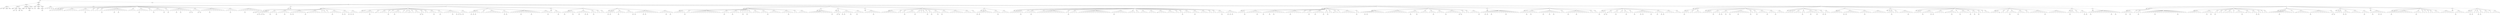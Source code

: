 digraph Tree {
	"t0" [label = "TEI"];
	"t1" [label = "teiHeader"];
	"t2" [label = "fileDesc"];
	"t3" [label = "titleStmt"];
	"t4" [label = "title"];
	"t5" [label = "author"];
	"t6" [label = "principal"];
	"t7" [label = "editor"];
	"t8" [label = "editionStmt"];
	"t9" [label = "edition"];
	"t10" [label = "respStmt"];
	"t11" [label = "name"];
	"t12" [label = "resp"];
	"t13" [label = "respStmt"];
	"t14" [label = "name"];
	"t15" [label = "resp"];
	"t16" [label = "publicationStmt"];
	"t17" [label = "publisher"];
	"t18" [label = "date"];
	"t19" [label = "availability"];
	"t20" [label = "licence"];
	"t21" [label = "idno"];
	"t22" [label = "sourceDesc"];
	"t23" [label = "profileDesc"];
	"t24" [label = "creation"];
	"t25" [label = "date"];
	"t26" [label = "langUsage"];
	"t27" [label = "language"];
	"t28" [label = "textClass"];
	"t29" [label = "keywords"];
	"t30" [label = "term"];
	"t31" [label = "text"];
	"t32" [label = "body"];
	"t33" [label = "head"];
	"t34" [label = "lb"];
	"t35" [label = "lb"];
	"t36" [label = "lb"];
	"t37" [label = "lb"];
	"t38" [label = "lb"];
	"t39" [label = "div"];
	"t40" [label = "head"];
	"t41" [label = "lb"];
	"t42" [label = "div"];
	"t43" [label = "head"];
	"t44" [label = "pb"];
	"t45" [label = "sp"];
	"t46" [label = "l"];
	"t47" [label = "l"];
	"t48" [label = "l"];
	"t49" [label = "l"];
	"t50" [label = "l"];
	"t51" [label = "l"];
	"t52" [label = "sp"];
	"t53" [label = "pb"];
	"t54" [label = "l"];
	"t55" [label = "l"];
	"t56" [label = "l"];
	"t57" [label = "l"];
	"t58" [label = "l"];
	"t59" [label = "l"];
	"t60" [label = "sp"];
	"t61" [label = "l"];
	"t62" [label = "l"];
	"t63" [label = "l"];
	"t64" [label = "l"];
	"t65" [label = "ref"];
	"t66" [label = "l"];
	"t67" [label = "l"];
	"t68" [label = "sp"];
	"t69" [label = "l"];
	"t70" [label = "l"];
	"t71" [label = "sp"];
	"t72" [label = "l"];
	"t73" [label = "l"];
	"t74" [label = "sp"];
	"t75" [label = "l"];
	"t76" [label = "l"];
	"t77" [label = "pb"];
	"t78" [label = "sp"];
	"t79" [label = "l"];
	"t80" [label = "l"];
	"t81" [label = "l"];
	"t82" [label = "l"];
	"t83" [label = "l"];
	"t84" [label = "l"];
	"t85" [label = "ref"];
	"t86" [label = "l"];
	"t87" [label = "l"];
	"t88" [label = "ref"];
	"t89" [label = "l"];
	"t90" [label = "l"];
	"t91" [label = "l"];
	"t92" [label = "l"];
	"t93" [label = "sp"];
	"t94" [label = "l"];
	"t95" [label = "l"];
	"t96" [label = "l"];
	"t97" [label = "l"];
	"t98" [label = "sp"];
	"t99" [label = "l"];
	"t100" [label = "l"];
	"t101" [label = "pb"];
	"t102" [label = "l"];
	"t103" [label = "l"];
	"t104" [label = "l"];
	"t105" [label = "l"];
	"t106" [label = "sp"];
	"t107" [label = "l"];
	"t108" [label = "l"];
	"t109" [label = "sp"];
	"t110" [label = "l"];
	"t111" [label = "ref"];
	"t112" [label = "l"];
	"t113" [label = "l"];
	"t114" [label = "l"];
	"t115" [label = "l"];
	"t116" [label = "l"];
	"t117" [label = "ref"];
	"t118" [label = "sp"];
	"t119" [label = "l"];
	"t120" [label = "l"];
	"t121" [label = "ref"];
	"t122" [label = "sp"];
	"t123" [label = "l"];
	"t124" [label = "l"];
	"t125" [label = "l"];
	"t126" [label = "l"];
	"t127" [label = "ref"];
	"t128" [label = "l"];
	"t129" [label = "l"];
	"t130" [label = "pb"];
	"t131" [label = "l"];
	"t132" [label = "l"];
	"t133" [label = "l"];
	"t134" [label = "l"];
	"t135" [label = "l"];
	"t136" [label = "ref"];
	"t137" [label = "ref"];
	"t138" [label = "sp"];
	"t139" [label = "l"];
	"t140" [label = "l"];
	"t141" [label = "l"];
	"t142" [label = "l"];
	"t143" [label = "ref"];
	"t144" [label = "ref"];
	"t145" [label = "sp"];
	"t146" [label = "l"];
	"t147" [label = "l"];
	"t148" [label = "l"];
	"t149" [label = "l"];
	"t150" [label = "l"];
	"t151" [label = "ref"];
	"t152" [label = "l"];
	"t153" [label = "l"];
	"t154" [label = "l"];
	"t155" [label = "l"];
	"t156" [label = "l"];
	"t157" [label = "l"];
	"t158" [label = "l"];
	"t159" [label = "sp"];
	"t160" [label = "l"];
	"t161" [label = "l"];
	"t162" [label = "l"];
	"t163" [label = "pb"];
	"t164" [label = "l"];
	"t165" [label = "l"];
	"t166" [label = "l"];
	"t167" [label = "sp"];
	"t168" [label = "l"];
	"t169" [label = "l"];
	"t170" [label = "l"];
	"t171" [label = "l"];
	"t172" [label = "ref"];
	"t173" [label = "l"];
	"t174" [label = "l"];
	"t175" [label = "l"];
	"t176" [label = "l"];
	"t177" [label = "l"];
	"t178" [label = "l"];
	"t179" [label = "l"];
	"t180" [label = "ref"];
	"t181" [label = "ref"];
	"t182" [label = "p"];
	"t183" [label = "div"];
	"t184" [label = "pb"];
	"t185" [label = "head"];
	"t186" [label = "lb"];
	"t187" [label = "div"];
	"t188" [label = "head"];
	"t189" [label = "div"];
	"t190" [label = "head"];
	"t191" [label = "sp"];
	"t192" [label = "l"];
	"t193" [label = "l"];
	"t194" [label = "ref"];
	"t195" [label = "ref"];
	"t196" [label = "l"];
	"t197" [label = "ref"];
	"t198" [label = "pb"];
	"t199" [label = "l"];
	"t200" [label = "l"];
	"t201" [label = "l"];
	"t202" [label = "sp"];
	"t203" [label = "l"];
	"t204" [label = "ref"];
	"t205" [label = "l"];
	"t206" [label = "l"];
	"t207" [label = "l"];
	"t208" [label = "ref"];
	"t209" [label = "sp"];
	"t210" [label = "l"];
	"t211" [label = "l"];
	"t212" [label = "l"];
	"t213" [label = "l"];
	"t214" [label = "ref"];
	"t215" [label = "l"];
	"t216" [label = "l"];
	"t217" [label = "sp"];
	"t218" [label = "l"];
	"t219" [label = "ref"];
	"t220" [label = "l"];
	"t221" [label = "ref"];
	"t222" [label = "l"];
	"t223" [label = "l"];
	"t224" [label = "l"];
	"t225" [label = "l"];
	"t226" [label = "l"];
	"t227" [label = "l"];
	"t228" [label = "ref"];
	"t229" [label = "sp"];
	"t230" [label = "pb"];
	"t231" [label = "l"];
	"t232" [label = "l"];
	"t233" [label = "l"];
	"t234" [label = "l"];
	"t235" [label = "l"];
	"t236" [label = "l"];
	"t237" [label = "sp"];
	"t238" [label = "l"];
	"t239" [label = "sp"];
	"t240" [label = "l"];
	"t241" [label = "l"];
	"t242" [label = "sp"];
	"t243" [label = "l"];
	"t244" [label = "sp"];
	"t245" [label = "l"];
	"t246" [label = "l"];
	"t247" [label = "ref"];
	"t248" [label = "l"];
	"t249" [label = "l"];
	"t250" [label = "l"];
	"t251" [label = "l"];
	"t252" [label = "sp"];
	"t253" [label = "l"];
	"t254" [label = "ref"];
	"t255" [label = "l"];
	"t256" [label = "ref"];
	"t257" [label = "l"];
	"t258" [label = "l"];
	"t259" [label = "pb"];
	"t260" [label = "sp"];
	"t261" [label = "l"];
	"t262" [label = "ref"];
	"t263" [label = "l"];
	"t264" [label = "ref"];
	"t265" [label = "l"];
	"t266" [label = "l"];
	"t267" [label = "div"];
	"t268" [label = "head"];
	"t269" [label = "sp"];
	"t270" [label = "l"];
	"t271" [label = "l"];
	"t272" [label = "sp"];
	"t273" [label = "l"];
	"t274" [label = "l"];
	"t275" [label = "l"];
	"t276" [label = "l"];
	"t277" [label = "ref"];
	"t278" [label = "l"];
	"t279" [label = "l"];
	"t280" [label = "sp"];
	"t281" [label = "pb"];
	"t282" [label = "l"];
	"t283" [label = "sp"];
	"t284" [label = "l"];
	"t285" [label = "l"];
	"t286" [label = "l"];
	"t287" [label = "l"];
	"t288" [label = "sp"];
	"t289" [label = "l"];
	"t290" [label = "ref"];
	"t291" [label = "sp"];
	"t292" [label = "l"];
	"t293" [label = "sp"];
	"t294" [label = "l"];
	"t295" [label = "l"];
	"t296" [label = "ref"];
	"t297" [label = "l"];
	"t298" [label = "l"];
	"t299" [label = "l"];
	"t300" [label = "sp"];
	"t301" [label = "l"];
	"t302" [label = "sp"];
	"t303" [label = "l"];
	"t304" [label = "l"];
	"t305" [label = "sp"];
	"t306" [label = "pb"];
	"t307" [label = "l"];
	"t308" [label = "sp"];
	"t309" [label = "l"];
	"t310" [label = "sp"];
	"t311" [label = "l"];
	"t312" [label = "l"];
	"t313" [label = "l"];
	"t314" [label = "sp"];
	"t315" [label = "l"];
	"t316" [label = "ref"];
	"t317" [label = "ref"];
	"t318" [label = "l"];
	"t319" [label = "sp"];
	"t320" [label = "l"];
	"t321" [label = "l"];
	"t322" [label = "sp"];
	"t323" [label = "l"];
	"t324" [label = "l"];
	"t325" [label = "l"];
	"t326" [label = "ref"];
	"t327" [label = "l"];
	"t328" [label = "sp"];
	"t329" [label = "l"];
	"t330" [label = "l"];
	"t331" [label = "pb"];
	"t332" [label = "l"];
	"t333" [label = "sp"];
	"t334" [label = "l"];
	"t335" [label = "l"];
	"t336" [label = "l"];
	"t337" [label = "l"];
	"t338" [label = "l"];
	"t339" [label = "ref"];
	"t340" [label = "l"];
	"t341" [label = "l"];
	"t342" [label = "ref"];
	"t343" [label = "l"];
	"t344" [label = "ref"];
	"t345" [label = "ref"];
	"t346" [label = "sp"];
	"t347" [label = "l"];
	"t348" [label = "l"];
	"t349" [label = "ref"];
	"t350" [label = "l"];
	"t351" [label = "l"];
	"t352" [label = "div"];
	"t353" [label = "head"];
	"t354" [label = "sp"];
	"t355" [label = "l"];
	"t356" [label = "l"];
	"t357" [label = "ref"];
	"t358" [label = "l"];
	"t359" [label = "ref"];
	"t360" [label = "l"];
	"t361" [label = "pb"];
	"t362" [label = "l"];
	"t363" [label = "l"];
	"t364" [label = "sp"];
	"t365" [label = "l"];
	"t366" [label = "l"];
	"t367" [label = "sp"];
	"t368" [label = "l"];
	"t369" [label = "l"];
	"t370" [label = "l"];
	"t371" [label = "l"];
	"t372" [label = "l"];
	"t373" [label = "l"];
	"t374" [label = "l"];
	"t375" [label = "l"];
	"t376" [label = "sp"];
	"t377" [label = "l"];
	"t378" [label = "l"];
	"t379" [label = "ref"];
	"t380" [label = "l"];
	"t381" [label = "ref"];
	"t382" [label = "l"];
	"t383" [label = "sp"];
	"t384" [label = "l"];
	"t385" [label = "l"];
	"t386" [label = "l"];
	"t387" [label = "l"];
	"t388" [label = "l"];
	"t389" [label = "l"];
	"t390" [label = "pb"];
	"t391" [label = "l"];
	"t392" [label = "l"];
	"t393" [label = "l"];
	"t394" [label = "l"];
	"t395" [label = "l"];
	"t396" [label = "ref"];
	"t397" [label = "l"];
	"t398" [label = "l"];
	"t399" [label = "l"];
	"t400" [label = "l"];
	"t401" [label = "sp"];
	"t402" [label = "l"];
	"t403" [label = "l"];
	"t404" [label = "l"];
	"t405" [label = "l"];
	"t406" [label = "ref"];
	"t407" [label = "l"];
	"t408" [label = "l"];
	"t409" [label = "div"];
	"t410" [label = "head"];
	"t411" [label = "sp"];
	"t412" [label = "l"];
	"t413" [label = "l"];
	"t414" [label = "l"];
	"t415" [label = "pb"];
	"t416" [label = "l"];
	"t417" [label = "div"];
	"t418" [label = "head"];
	"t419" [label = "sp"];
	"t420" [label = "l"];
	"t421" [label = "l"];
	"t422" [label = "ref"];
	"t423" [label = "l"];
	"t424" [label = "l"];
	"t425" [label = "l"];
	"t426" [label = "l"];
	"t427" [label = "ref"];
	"t428" [label = "l"];
	"t429" [label = "sp"];
	"t430" [label = "l"];
	"t431" [label = "l"];
	"t432" [label = "ref"];
	"t433" [label = "l"];
	"t434" [label = "l"];
	"t435" [label = "l"];
	"t436" [label = "ref"];
	"t437" [label = "l"];
	"t438" [label = "pb"];
	"t439" [label = "l"];
	"t440" [label = "sp"];
	"t441" [label = "l"];
	"t442" [label = "l"];
	"t443" [label = "ref"];
	"t444" [label = "l"];
	"t445" [label = "sp"];
	"t446" [label = "l"];
	"t447" [label = "l"];
	"t448" [label = "sp"];
	"t449" [label = "l"];
	"t450" [label = "l"];
	"t451" [label = "div"];
	"t452" [label = "head"];
	"t453" [label = "pb"];
	"t454" [label = "sp"];
	"t455" [label = "l"];
	"t456" [label = "l"];
	"t457" [label = "ref"];
	"t458" [label = "l"];
	"t459" [label = "ref"];
	"t460" [label = "l"];
	"t461" [label = "l"];
	"t462" [label = "sp"];
	"t463" [label = "l"];
	"t464" [label = "l"];
	"t465" [label = "ref"];
	"t466" [label = "l"];
	"t467" [label = "l"];
	"t468" [label = "l"];
	"t469" [label = "sp"];
	"t470" [label = "l"];
	"t471" [label = "l"];
	"t472" [label = "l"];
	"t473" [label = "l"];
	"t474" [label = "pb"];
	"t475" [label = "sp"];
	"t476" [label = "l"];
	"t477" [label = "ref"];
	"t478" [label = "l"];
	"t479" [label = "l"];
	"t480" [label = "l"];
	"t481" [label = "l"];
	"t482" [label = "ref"];
	"t483" [label = "l"];
	"t484" [label = "ref"];
	"t485" [label = "l"];
	"t486" [label = "l"];
	"t487" [label = "l"];
	"t488" [label = "l"];
	"t489" [label = "l"];
	"t490" [label = "l"];
	"t491" [label = "sp"];
	"t492" [label = "l"];
	"t493" [label = "l"];
	"t494" [label = "l"];
	"t495" [label = "l"];
	"t496" [label = "ref"];
	"t497" [label = "l"];
	"t498" [label = "l"];
	"t499" [label = "ref"];
	"t500" [label = "p"];
	"t501" [label = "div"];
	"t502" [label = "head"];
	"t503" [label = "pb"];
	"t504" [label = "div"];
	"t505" [label = "head"];
	"t506" [label = "sp"];
	"t507" [label = "l"];
	"t508" [label = "l"];
	"t509" [label = "l"];
	"t510" [label = "l"];
	"t511" [label = "l"];
	"t512" [label = "l"];
	"t513" [label = "pb"];
	"t514" [label = "sp"];
	"t515" [label = "l"];
	"t516" [label = "l"];
	"t517" [label = "sp"];
	"t518" [label = "l"];
	"t519" [label = "l"];
	"t520" [label = "l"];
	"t521" [label = "l"];
	"t522" [label = "l"];
	"t523" [label = "l"];
	"t524" [label = "l"];
	"t525" [label = "l"];
	"t526" [label = "l"];
	"t527" [label = "l"];
	"t528" [label = "l"];
	"t529" [label = "l"];
	"t530" [label = "l"];
	"t531" [label = "l"];
	"t532" [label = "l"];
	"t533" [label = "sp"];
	"t534" [label = "l"];
	"t535" [label = "l"];
	"t536" [label = "ref"];
	"t537" [label = "l"];
	"t538" [label = "l"];
	"t539" [label = "sp"];
	"t540" [label = "l"];
	"t541" [label = "l"];
	"t542" [label = "pb"];
	"t543" [label = "l"];
	"t544" [label = "l"];
	"t545" [label = "l"];
	"t546" [label = "sp"];
	"t547" [label = "l"];
	"t548" [label = "sp"];
	"t549" [label = "l"];
	"t550" [label = "ref"];
	"t551" [label = "sp"];
	"t552" [label = "l"];
	"t553" [label = "sp"];
	"t554" [label = "l"];
	"t555" [label = "ref"];
	"t556" [label = "sp"];
	"t557" [label = "l"];
	"t558" [label = "l"];
	"t559" [label = "sp"];
	"t560" [label = "l"];
	"t561" [label = "l"];
	"t562" [label = "l"];
	"t563" [label = "l"];
	"t564" [label = "sp"];
	"t565" [label = "l"];
	"t566" [label = "l"];
	"t567" [label = "l"];
	"t568" [label = "l"];
	"t569" [label = "pb"];
	"t570" [label = "sp"];
	"t571" [label = "l"];
	"t572" [label = "l"];
	"t573" [label = "l"];
	"t574" [label = "l"];
	"t575" [label = "l"];
	"t576" [label = "l"];
	"t577" [label = "sp"];
	"t578" [label = "l"];
	"t579" [label = "l"];
	"t580" [label = "l"];
	"t581" [label = "l"];
	"t582" [label = "ref"];
	"t583" [label = "l"];
	"t584" [label = "l"];
	"t585" [label = "sp"];
	"t586" [label = "l"];
	"t587" [label = "l"];
	"t588" [label = "sp"];
	"t589" [label = "l"];
	"t590" [label = "l"];
	"t591" [label = "l"];
	"t592" [label = "l"];
	"t593" [label = "l"];
	"t594" [label = "div"];
	"t595" [label = "head"];
	"t596" [label = "pb"];
	"t597" [label = "sp"];
	"t598" [label = "l"];
	"t599" [label = "l"];
	"t600" [label = "l"];
	"t601" [label = "l"];
	"t602" [label = "l"];
	"t603" [label = "l"];
	"t604" [label = "l"];
	"t605" [label = "l"];
	"t606" [label = "l"];
	"t607" [label = "l"];
	"t608" [label = "l"];
	"t609" [label = "l"];
	"t610" [label = "ref"];
	"t611" [label = "div"];
	"t612" [label = "head"];
	"t613" [label = "sp"];
	"t614" [label = "l"];
	"t615" [label = "l"];
	"t616" [label = "l"];
	"t617" [label = "ref"];
	"t618" [label = "pb"];
	"t619" [label = "l"];
	"t620" [label = "sp"];
	"t621" [label = "l"];
	"t622" [label = "ref"];
	"t623" [label = "l"];
	"t624" [label = "ref"];
	"t625" [label = "l"];
	"t626" [label = "l"];
	"t627" [label = "l"];
	"t628" [label = "ref"];
	"t629" [label = "l"];
	"t630" [label = "sp"];
	"t631" [label = "l"];
	"t632" [label = "l"];
	"t633" [label = "ref"];
	"t634" [label = "l"];
	"t635" [label = "l"];
	"t636" [label = "l"];
	"t637" [label = "div"];
	"t638" [label = "head"];
	"t639" [label = "sp"];
	"t640" [label = "l"];
	"t641" [label = "l"];
	"t642" [label = "l"];
	"t643" [label = "l"];
	"t644" [label = "l"];
	"t645" [label = "pb"];
	"t646" [label = "l"];
	"t647" [label = "l"];
	"t648" [label = "l"];
	"t649" [label = "div"];
	"t650" [label = "head"];
	"t651" [label = "sp"];
	"t652" [label = "l"];
	"t653" [label = "l"];
	"t654" [label = "l"];
	"t655" [label = "l"];
	"t656" [label = "l"];
	"t657" [label = "l"];
	"t658" [label = "l"];
	"t659" [label = "l"];
	"t660" [label = "sp"];
	"t661" [label = "l"];
	"t662" [label = "l"];
	"t663" [label = "sp"];
	"t664" [label = "l"];
	"t665" [label = "l"];
	"t666" [label = "pb"];
	"t667" [label = "sp"];
	"t668" [label = "l"];
	"t669" [label = "l"];
	"t670" [label = "l"];
	"t671" [label = "l"];
	"t672" [label = "l"];
	"t673" [label = "ref"];
	"t674" [label = "sp"];
	"t675" [label = "l"];
	"t676" [label = "l"];
	"t677" [label = "sp"];
	"t678" [label = "l"];
	"t679" [label = "sp"];
	"t680" [label = "l"];
	"t681" [label = "l"];
	"t682" [label = "sp"];
	"t683" [label = "l"];
	"t684" [label = "ref"];
	"t685" [label = "sp"];
	"t686" [label = "l"];
	"t687" [label = "l"];
	"t688" [label = "ref"];
	"t689" [label = "sp"];
	"t690" [label = "l"];
	"t691" [label = "l"];
	"t692" [label = "l"];
	"t693" [label = "ref"];
	"t694" [label = "l"];
	"t695" [label = "sp"];
	"t696" [label = "l"];
	"t697" [label = "pb"];
	"t698" [label = "l"];
	"t699" [label = "l"];
	"t700" [label = "l"];
	"t701" [label = "sp"];
	"t702" [label = "l"];
	"t703" [label = "l"];
	"t704" [label = "l"];
	"t705" [label = "l"];
	"t706" [label = "l"];
	"t707" [label = "l"];
	"t708" [label = "l"];
	"t709" [label = "sp"];
	"t710" [label = "l"];
	"t711" [label = "l"];
	"t712" [label = "l"];
	"t713" [label = "l"];
	"t714" [label = "sp"];
	"t715" [label = "l"];
	"t716" [label = "l"];
	"t717" [label = "div"];
	"t718" [label = "head"];
	"t719" [label = "pb"];
	"t720" [label = "sp"];
	"t721" [label = "l"];
	"t722" [label = "ref"];
	"t723" [label = "l"];
	"t724" [label = "ref"];
	"t725" [label = "l"];
	"t726" [label = "l"];
	"t727" [label = "l"];
	"t728" [label = "l"];
	"t729" [label = "l"];
	"t730" [label = "l"];
	"t731" [label = "sp"];
	"t732" [label = "l"];
	"t733" [label = "l"];
	"t734" [label = "l"];
	"t735" [label = "ref"];
	"t736" [label = "l"];
	"t737" [label = "sp"];
	"t738" [label = "l"];
	"t739" [label = "l"];
	"t740" [label = "l"];
	"t741" [label = "l"];
	"t742" [label = "div"];
	"t743" [label = "head"];
	"t744" [label = "pb"];
	"t745" [label = "sp"];
	"t746" [label = "l"];
	"t747" [label = "l"];
	"t748" [label = "sp"];
	"t749" [label = "l"];
	"t750" [label = "l"];
	"t751" [label = "l"];
	"t752" [label = "l"];
	"t753" [label = "ref"];
	"t754" [label = "l"];
	"t755" [label = "sp"];
	"t756" [label = "l"];
	"t757" [label = "sp"];
	"t758" [label = "l"];
	"t759" [label = "l"];
	"t760" [label = "l"];
	"t761" [label = "pb"];
	"t762" [label = "l"];
	"t763" [label = "l"];
	"t764" [label = "sp"];
	"t765" [label = "l"];
	"t766" [label = "sp"];
	"t767" [label = "l"];
	"t768" [label = "l"];
	"t769" [label = "l"];
	"t770" [label = "l"];
	"t771" [label = "l"];
	"t772" [label = "l"];
	"t773" [label = "l"];
	"t774" [label = "l"];
	"t775" [label = "l"];
	"t776" [label = "l"];
	"t777" [label = "l"];
	"t778" [label = "l"];
	"t779" [label = "l"];
	"t780" [label = "sp"];
	"t781" [label = "l"];
	"t782" [label = "l"];
	"t783" [label = "pb"];
	"t784" [label = "sp"];
	"t785" [label = "l"];
	"t786" [label = "l"];
	"t787" [label = "l"];
	"t788" [label = "l"];
	"t789" [label = "sp"];
	"t790" [label = "l"];
	"t791" [label = "l"];
	"t792" [label = "l"];
	"t793" [label = "l"];
	"t794" [label = "l"];
	"t795" [label = "l"];
	"t796" [label = "l"];
	"t797" [label = "l"];
	"t798" [label = "l"];
	"t799" [label = "l"];
	"t800" [label = "l"];
	"t801" [label = "l"];
	"t802" [label = "l"];
	"t803" [label = "l"];
	"t804" [label = "l"];
	"t805" [label = "l"];
	"t806" [label = "sp"];
	"t807" [label = "l"];
	"t808" [label = "l"];
	"t809" [label = "pb"];
	"t810" [label = "l"];
	"t811" [label = "l"];
	"t812" [label = "l"];
	"t813" [label = "l"];
	"t814" [label = "l"];
	"t815" [label = "l"];
	"t816" [label = "sp"];
	"t817" [label = "l"];
	"t818" [label = "l"];
	"t819" [label = "l"];
	"t820" [label = "l"];
	"t821" [label = "sp"];
	"t822" [label = "l"];
	"t823" [label = "l"];
	"t824" [label = "sp"];
	"t825" [label = "l"];
	"t826" [label = "l"];
	"t827" [label = "l"];
	"t828" [label = "l"];
	"t829" [label = "sp"];
	"t830" [label = "l"];
	"t831" [label = "l"];
	"t832" [label = "l"];
	"t833" [label = "l"];
	"t834" [label = "sp"];
	"t835" [label = "pb"];
	"t836" [label = "l"];
	"t837" [label = "l"];
	"t838" [label = "l"];
	"t839" [label = "l"];
	"t840" [label = "sp"];
	"t841" [label = "l"];
	"t842" [label = "l"];
	"t843" [label = "l"];
	"t844" [label = "l"];
	"t845" [label = "sp"];
	"t846" [label = "l"];
	"t847" [label = "l"];
	"t848" [label = "sp"];
	"t849" [label = "l"];
	"t850" [label = "l"];
	"t851" [label = "ref"];
	"t852" [label = "sp"];
	"t853" [label = "l"];
	"t854" [label = "l"];
	"t855" [label = "l"];
	"t856" [label = "l"];
	"t857" [label = "sp"];
	"t858" [label = "l"];
	"t859" [label = "l"];
	"t860" [label = "pb"];
	"t861" [label = "l"];
	"t862" [label = "l"];
	"t863" [label = "sp"];
	"t864" [label = "l"];
	"t865" [label = "l"];
	"t866" [label = "l"];
	"t867" [label = "l"];
	"t868" [label = "sp"];
	"t869" [label = "l"];
	"t870" [label = "l"];
	"t871" [label = "sp"];
	"t872" [label = "l"];
	"t873" [label = "l"];
	"t874" [label = "sp"];
	"t875" [label = "l"];
	"t876" [label = "l"];
	"t877" [label = "l"];
	"t878" [label = "ref"];
	"t879" [label = "l"];
	"t880" [label = "sp"];
	"t881" [label = "l"];
	"t882" [label = "l"];
	"t883" [label = "pb"];
	"t884" [label = "l"];
	"t885" [label = "ref"];
	"t886" [label = "l"];
	"t887" [label = "ref"];
	"t888" [label = "l"];
	"t889" [label = "p"];
	"t890" [label = "div"];
	"t891" [label = "pb"];
	"t892" [label = "head"];
	"t893" [label = "div"];
	"t894" [label = "head"];
	"t895" [label = "sp"];
	"t896" [label = "l"];
	"t897" [label = "l"];
	"t898" [label = "l"];
	"t899" [label = "l"];
	"t900" [label = "pb"];
	"t901" [label = "sp"];
	"t902" [label = "l"];
	"t903" [label = "l"];
	"t904" [label = "l"];
	"t905" [label = "l"];
	"t906" [label = "l"];
	"t907" [label = "l"];
	"t908" [label = "ref"];
	"t909" [label = "l"];
	"t910" [label = "l"];
	"t911" [label = "sp"];
	"t912" [label = "l"];
	"t913" [label = "ref"];
	"t914" [label = "l"];
	"t915" [label = "l"];
	"t916" [label = "l"];
	"t917" [label = "ref"];
	"t918" [label = "l"];
	"t919" [label = "l"];
	"t920" [label = "ref"];
	"t921" [label = "l"];
	"t922" [label = "l"];
	"t923" [label = "l"];
	"t924" [label = "l"];
	"t925" [label = "l"];
	"t926" [label = "sp"];
	"t927" [label = "l"];
	"t928" [label = "l"];
	"t929" [label = "l"];
	"t930" [label = "pb"];
	"t931" [label = "l"];
	"t932" [label = "l"];
	"t933" [label = "l"];
	"t934" [label = "l"];
	"t935" [label = "l"];
	"t936" [label = "sp"];
	"t937" [label = "l"];
	"t938" [label = "l"];
	"t939" [label = "sp"];
	"t940" [label = "l"];
	"t941" [label = "l"];
	"t942" [label = "ref"];
	"t943" [label = "l"];
	"t944" [label = "sp"];
	"t945" [label = "l"];
	"t946" [label = "l"];
	"t947" [label = "ref"];
	"t948" [label = "l"];
	"t949" [label = "l"];
	"t950" [label = "l"];
	"t951" [label = "l"];
	"t952" [label = "ref"];
	"t953" [label = "sp"];
	"t954" [label = "l"];
	"t955" [label = "l"];
	"t956" [label = "ref"];
	"t957" [label = "sp"];
	"t958" [label = "l"];
	"t959" [label = "l"];
	"t960" [label = "sp"];
	"t961" [label = "pb"];
	"t962" [label = "l"];
	"t963" [label = "l"];
	"t964" [label = "sp"];
	"t965" [label = "l"];
	"t966" [label = "sp"];
	"t967" [label = "l"];
	"t968" [label = "l"];
	"t969" [label = "l"];
	"t970" [label = "l"];
	"t971" [label = "l"];
	"t972" [label = "l"];
	"t973" [label = "l"];
	"t974" [label = "sp"];
	"t975" [label = "l"];
	"t976" [label = "ref"];
	"t977" [label = "l"];
	"t978" [label = "div"];
	"t979" [label = "head"];
	"t980" [label = "sp"];
	"t981" [label = "l"];
	"t982" [label = "l"];
	"t983" [label = "l"];
	"t984" [label = "pb"];
	"t985" [label = "l"];
	"t986" [label = "ref"];
	"t987" [label = "l"];
	"t988" [label = "l"];
	"t989" [label = "l"];
	"t990" [label = "l"];
	"t991" [label = "l"];
	"t992" [label = "l"];
	"t993" [label = "l"];
	"t994" [label = "l"];
	"t995" [label = "sp"];
	"t996" [label = "l"];
	"t997" [label = "l"];
	"t998" [label = "l"];
	"t999" [label = "l"];
	"t1000" [label = "l"];
	"t1001" [label = "l"];
	"t1002" [label = "l"];
	"t1003" [label = "l"];
	"t1004" [label = "l"];
	"t1005" [label = "l"];
	"t1006" [label = "l"];
	"t1007" [label = "sp"];
	"t1008" [label = "l"];
	"t1009" [label = "l"];
	"t1010" [label = "ref"];
	"t1011" [label = "l"];
	"t1012" [label = "l"];
	"t1013" [label = "l"];
	"t1014" [label = "pb"];
	"t1015" [label = "l"];
	"t1016" [label = "sp"];
	"t1017" [label = "l"];
	"t1018" [label = "l"];
	"t1019" [label = "l"];
	"t1020" [label = "l"];
	"t1021" [label = "sp"];
	"t1022" [label = "l"];
	"t1023" [label = "l"];
	"t1024" [label = "l"];
	"t1025" [label = "ref"];
	"t1026" [label = "l"];
	"t1027" [label = "sp"];
	"t1028" [label = "l"];
	"t1029" [label = "l"];
	"t1030" [label = "l"];
	"t1031" [label = "l"];
	"t1032" [label = "sp"];
	"t1033" [label = "l"];
	"t1034" [label = "ref"];
	"t1035" [label = "l"];
	"t1036" [label = "l"];
	"t1037" [label = "l"];
	"t1038" [label = "l"];
	"t1039" [label = "l"];
	"t1040" [label = "l"];
	"t1041" [label = "l"];
	"t1042" [label = "ref"];
	"t1043" [label = "pb"];
	"t1044" [label = "sp"];
	"t1045" [label = "l"];
	"t1046" [label = "l"];
	"t1047" [label = "sp"];
	"t1048" [label = "l"];
	"t1049" [label = "l"];
	"t1050" [label = "sp"];
	"t1051" [label = "l"];
	"t1052" [label = "l"];
	"t1053" [label = "l"];
	"t1054" [label = "l"];
	"t1055" [label = "l"];
	"t1056" [label = "ref"];
	"t1057" [label = "div"];
	"t1058" [label = "head"];
	"t1059" [label = "sp"];
	"t1060" [label = "l"];
	"t1061" [label = "l"];
	"t1062" [label = "l"];
	"t1063" [label = "ref"];
	"t1064" [label = "l"];
	"t1065" [label = "ref"];
	"t1066" [label = "l"];
	"t1067" [label = "l"];
	"t1068" [label = "pb"];
	"t1069" [label = "l"];
	"t1070" [label = "l"];
	"t1071" [label = "l"];
	"t1072" [label = "l"];
	"t1073" [label = "l"];
	"t1074" [label = "l"];
	"t1075" [label = "l"];
	"t1076" [label = "ref"];
	"t1077" [label = "l"];
	"t1078" [label = "l"];
	"t1079" [label = "l"];
	"t1080" [label = "l"];
	"t1081" [label = "l"];
	"t1082" [label = "l"];
	"t1083" [label = "div"];
	"t1084" [label = "head"];
	"t1085" [label = "sp"];
	"t1086" [label = "l"];
	"t1087" [label = "l"];
	"t1088" [label = "sp"];
	"t1089" [label = "l"];
	"t1090" [label = "l"];
	"t1091" [label = "pb"];
	"t1092" [label = "l"];
	"t1093" [label = "l"];
	"t1094" [label = "ref"];
	"t1095" [label = "l"];
	"t1096" [label = "l"];
	"t1097" [label = "l"];
	"t1098" [label = "sp"];
	"t1099" [label = "l"];
	"t1100" [label = "l"];
	"t1101" [label = "l"];
	"t1102" [label = "ref"];
	"t1103" [label = "l"];
	"t1104" [label = "l"];
	"t1105" [label = "l"];
	"t1106" [label = "ref"];
	"t1107" [label = "l"];
	"t1108" [label = "l"];
	"t1109" [label = "ref"];
	"t1110" [label = "l"];
	"t1111" [label = "l"];
	"t1112" [label = "l"];
	"t1113" [label = "sp"];
	"t1114" [label = "l"];
	"t1115" [label = "l"];
	"t1116" [label = "sp"];
	"t1117" [label = "l"];
	"t1118" [label = "l"];
	"t1119" [label = "ref"];
	"t1120" [label = "l"];
	"t1121" [label = "l"];
	"t1122" [label = "l"];
	"t1123" [label = "l"];
	"t1124" [label = "pb"];
	"t1125" [label = "l"];
	"t1126" [label = "l"];
	"t1127" [label = "l"];
	"t1128" [label = "l"];
	"t1129" [label = "l"];
	"t1130" [label = "l"];
	"t1131" [label = "sp"];
	"t1132" [label = "l"];
	"t1133" [label = "l"];
	"t1134" [label = "sp"];
	"t1135" [label = "l"];
	"t1136" [label = "l"];
	"t1137" [label = "div"];
	"t1138" [label = "head"];
	"t1139" [label = "sp"];
	"t1140" [label = "l"];
	"t1141" [label = "ref"];
	"t1142" [label = "l"];
	"t1143" [label = "l"];
	"t1144" [label = "l"];
	"t1145" [label = "ref"];
	"t1146" [label = "ref"];
	"t1147" [label = "sp"];
	"t1148" [label = "pb"];
	"t1149" [label = "l"];
	"t1150" [label = "l"];
	"t1151" [label = "sp"];
	"t1152" [label = "l"];
	"t1153" [label = "l"];
	"t1154" [label = "ref"];
	"t1155" [label = "l"];
	"t1156" [label = "sp"];
	"t1157" [label = "l"];
	"t1158" [label = "l"];
	"t1159" [label = "sp"];
	"t1160" [label = "l"];
	"t1161" [label = "l"];
	"t1162" [label = "ref"];
	"t1163" [label = "l"];
	"t1164" [label = "sp"];
	"t1165" [label = "l"];
	"t1166" [label = "l"];
	"t1167" [label = "sp"];
	"t1168" [label = "l"];
	"t1169" [label = "ref"];
	"t1170" [label = "l"];
	"t1171" [label = "l"];
	"t1172" [label = "l"];
	"t1173" [label = "ref"];
	"t1174" [label = "l"];
	"t1175" [label = "ref"];
	"t1176" [label = "l"];
	"t1177" [label = "l"];
	"t1178" [label = "l"];
	"t1179" [label = "l"];
	"t1180" [label = "ref"];
	"t1181" [label = "l"];
	"t1182" [label = "sp"];
	"t1183" [label = "l"];
	"t1184" [label = "l"];
	"t1185" [label = "ref"];
	"t1186" [label = "l"];
	"t1187" [label = "l"];
	"t1188" [label = "ref"];
	"t1189" [label = "l"];
	"t1190" [label = "pb"];
	"t1191" [label = "sp"];
	"t1192" [label = "l"];
	"t1193" [label = "l"];
	"t1194" [label = "l"];
	"t1195" [label = "l"];
	"t1196" [label = "l"];
	"t1197" [label = "sp"];
	"t1198" [label = "l"];
	"t1199" [label = "l"];
	"t1200" [label = "p"];
	"t1201" [label = "div"];
	"t1202" [label = "head"];
	"t1203" [label = "pb"];
	"t1204" [label = "div"];
	"t1205" [label = "head"];
	"t1206" [label = "sp"];
	"t1207" [label = "l"];
	"t1208" [label = "l"];
	"t1209" [label = "ref"];
	"t1210" [label = "l"];
	"t1211" [label = "l"];
	"t1212" [label = "sp"];
	"t1213" [label = "l"];
	"t1214" [label = "l"];
	"t1215" [label = "sp"];
	"t1216" [label = "l"];
	"t1217" [label = "l"];
	"t1218" [label = "l"];
	"t1219" [label = "l"];
	"t1220" [label = "div"];
	"t1221" [label = "head"];
	"t1222" [label = "pb"];
	"t1223" [label = "sp"];
	"t1224" [label = "l"];
	"t1225" [label = "l"];
	"t1226" [label = "l"];
	"t1227" [label = "l"];
	"t1228" [label = "l"];
	"t1229" [label = "sp"];
	"t1230" [label = "l"];
	"t1231" [label = "ref"];
	"t1232" [label = "l"];
	"t1233" [label = "l"];
	"t1234" [label = "l"];
	"t1235" [label = "ref"];
	"t1236" [label = "sp"];
	"t1237" [label = "l"];
	"t1238" [label = "ref"];
	"t1239" [label = "l"];
	"t1240" [label = "l"];
	"t1241" [label = "ref"];
	"t1242" [label = "l"];
	"t1243" [label = "sp"];
	"t1244" [label = "l"];
	"t1245" [label = "ref"];
	"t1246" [label = "l"];
	"t1247" [label = "l"];
	"t1248" [label = "l"];
	"t1249" [label = "l"];
	"t1250" [label = "pb"];
	"t1251" [label = "l"];
	"t1252" [label = "l"];
	"t1253" [label = "l"];
	"t1254" [label = "l"];
	"t1255" [label = "l"];
	"t1256" [label = "sp"];
	"t1257" [label = "l"];
	"t1258" [label = "ref"];
	"t1259" [label = "l"];
	"t1260" [label = "sp"];
	"t1261" [label = "l"];
	"t1262" [label = "l"];
	"t1263" [label = "ref"];
	"t1264" [label = "sp"];
	"t1265" [label = "l"];
	"t1266" [label = "l"];
	"t1267" [label = "l"];
	"t1268" [label = "l"];
	"t1269" [label = "l"];
	"t1270" [label = "ref"];
	"t1271" [label = "sp"];
	"t1272" [label = "l"];
	"t1273" [label = "l"];
	"t1274" [label = "l"];
	"t1275" [label = "l"];
	"t1276" [label = "ref"];
	"t1277" [label = "sp"];
	"t1278" [label = "l"];
	"t1279" [label = "l"];
	"t1280" [label = "l"];
	"t1281" [label = "l"];
	"t1282" [label = "div"];
	"t1283" [label = "head"];
	"t1284" [label = "pb"];
	"t1285" [label = "sp"];
	"t1286" [label = "l"];
	"t1287" [label = "l"];
	"t1288" [label = "sp"];
	"t1289" [label = "l"];
	"t1290" [label = "l"];
	"t1291" [label = "sp"];
	"t1292" [label = "l"];
	"t1293" [label = "l"];
	"t1294" [label = "l"];
	"t1295" [label = "l"];
	"t1296" [label = "sp"];
	"t1297" [label = "l"];
	"t1298" [label = "ref"];
	"t1299" [label = "l"];
	"t1300" [label = "sp"];
	"t1301" [label = "l"];
	"t1302" [label = "l"];
	"t1303" [label = "l"];
	"t1304" [label = "pb"];
	"t1305" [label = "l"];
	"t1306" [label = "l"];
	"t1307" [label = "l"];
	"t1308" [label = "ref"];
	"t1309" [label = "sp"];
	"t1310" [label = "l"];
	"t1311" [label = "sp"];
	"t1312" [label = "l"];
	"t1313" [label = "l"];
	"t1314" [label = "ref"];
	"t1315" [label = "sp"];
	"t1316" [label = "l"];
	"t1317" [label = "ref"];
	"t1318" [label = "l"];
	"t1319" [label = "l"];
	"t1320" [label = "div"];
	"t1321" [label = "head"];
	"t1322" [label = "sp"];
	"t1323" [label = "l"];
	"t1324" [label = "l"];
	"t1325" [label = "l"];
	"t1326" [label = "l"];
	"t1327" [label = "l"];
	"t1328" [label = "l"];
	"t1329" [label = "sp"];
	"t1330" [label = "l"];
	"t1331" [label = "pb"];
	"t1332" [label = "l"];
	"t1333" [label = "ref"];
	"t1334" [label = "l"];
	"t1335" [label = "l"];
	"t1336" [label = "l"];
	"t1337" [label = "l"];
	"t1338" [label = "l"];
	"t1339" [label = "l"];
	"t1340" [label = "sp"];
	"t1341" [label = "l"];
	"t1342" [label = "l"];
	"t1343" [label = "l"];
	"t1344" [label = "ref"];
	"t1345" [label = "l"];
	"t1346" [label = "l"];
	"t1347" [label = "l"];
	"t1348" [label = "sp"];
	"t1349" [label = "l"];
	"t1350" [label = "l"];
	"t1351" [label = "l"];
	"t1352" [label = "l"];
	"t1353" [label = "l"];
	"t1354" [label = "l"];
	"t1355" [label = "l"];
	"t1356" [label = "div"];
	"t1357" [label = "head"];
	"t1358" [label = "pb"];
	"t1359" [label = "sp"];
	"t1360" [label = "l"];
	"t1361" [label = "l"];
	"t1362" [label = "l"];
	"t1363" [label = "ref"];
	"t1364" [label = "l"];
	"t1365" [label = "sp"];
	"t1366" [label = "l"];
	"t1367" [label = "l"];
	"t1368" [label = "sp"];
	"t1369" [label = "l"];
	"t1370" [label = "l"];
	"t1371" [label = "l"];
	"t1372" [label = "l"];
	"t1373" [label = "l"];
	"t1374" [label = "ref"];
	"t1375" [label = "l"];
	"t1376" [label = "l"];
	"t1377" [label = "div"];
	"t1378" [label = "head"];
	"t1379" [label = "pb"];
	"t1380" [label = "sp"];
	"t1381" [label = "l"];
	"t1382" [label = "l"];
	"t1383" [label = "l"];
	"t1384" [label = "l"];
	"t1385" [label = "sp"];
	"t1386" [label = "l"];
	"t1387" [label = "ref"];
	"t1388" [label = "l"];
	"t1389" [label = "l"];
	"t1390" [label = "l"];
	"t1391" [label = "l"];
	"t1392" [label = "ref"];
	"t1393" [label = "l"];
	"t1394" [label = "ref"];
	"t1395" [label = "sp"];
	"t1396" [label = "l"];
	"t1397" [label = "l"];
	"t1398" [label = "l"];
	"t1399" [label = "l"];
	"t1400" [label = "l"];
	"t1401" [label = "sp"];
	"t1402" [label = "pb"];
	"t1403" [label = "l"];
	"t1404" [label = "l"];
	"t1405" [label = "l"];
	"t1406" [label = "ref"];
	"t1407" [label = "l"];
	"t1408" [label = "l"];
	"t1409" [label = "sp"];
	"t1410" [label = "l"];
	"t1411" [label = "sp"];
	"t1412" [label = "l"];
	"t1413" [label = "ref"];
	"t1414" [label = "l"];
	"t1415" [label = "l"];
	"t1416" [label = "l"];
	"t1417" [label = "l"];
	"t1418" [label = "sp"];
	"t1419" [label = "l"];
	"t1420" [label = "ref"];
	"t1421" [label = "sp"];
	"t1422" [label = "l"];
	"t1423" [label = "l"];
	"t1424" [label = "ref"];
	"t1425" [label = "l"];
	"t1426" [label = "sp"];
	"t1427" [label = "l"];
	"t1428" [label = "pb"];
	"t1429" [label = "l"];
	"t1430" [label = "sp"];
	"t1431" [label = "l"];
	"t1432" [label = "sp"];
	"t1433" [label = "l"];
	"t1434" [label = "l"];
	"t1435" [label = "l"];
	"t1436" [label = "div"];
	"t1437" [label = "head"];
	"t1438" [label = "sp"];
	"t1439" [label = "l"];
	"t1440" [label = "l"];
	"t1441" [label = "l"];
	"t1442" [label = "l"];
	"t1443" [label = "pb"];
	"t1444" [label = "sp"];
	"t1445" [label = "l"];
	"t1446" [label = "l"];
	"t1447" [label = "sp"];
	"t1448" [label = "l"];
	"t1449" [label = "l"];
	"t1450" [label = "sp"];
	"t1451" [label = "l"];
	"t1452" [label = "ref"];
	"t1453" [label = "l"];
	"t1454" [label = "l"];
	"t1455" [label = "l"];
	"t1456" [label = "sp"];
	"t1457" [label = "l"];
	"t1458" [label = "ref"];
	"t1459" [label = "l"];
	"t1460" [label = "l"];
	"t1461" [label = "l"];
	"t1462" [label = "sp"];
	"t1463" [label = "l"];
	"t1464" [label = "l"];
	"t1465" [label = "sp"];
	"t1466" [label = "l"];
	"t1467" [label = "l"];
	"t1468" [label = "l"];
	"t1469" [label = "l"];
	"t1470" [label = "l"];
	"t1471" [label = "l"];
	"t1472" [label = "l"];
	"t1473" [label = "l"];
	"t1474" [label = "pb"];
	"t1475" [label = "l"];
	"t1476" [label = "sp"];
	"t1477" [label = "l"];
	"t1478" [label = "l"];
	"t1479" [label = "l"];
	"t1480" [label = "l"];
	"t1481" [label = "l"];
	"t1482" [label = "l"];
	"t1483" [label = "l"];
	"t1484" [label = "l"];
	"t1485" [label = "l"];
	"t1486" [label = "div"];
	"t1487" [label = "head"];
	"t1488" [label = "sp"];
	"t1489" [label = "l"];
	"t1490" [label = "l"];
	"t1491" [label = "ref"];
	"t1492" [label = "l"];
	"t1493" [label = "l"];
	"t1494" [label = "sp"];
	"t1495" [label = "l"];
	"t1496" [label = "l"];
	"t1497" [label = "sp"];
	"t1498" [label = "l"];
	"t1499" [label = "l"];
	"t1500" [label = "l"];
	"t1501" [label = "ref"];
	"t1502" [label = "l"];
	"t1503" [label = "pb"];
	"t1504" [label = "div"];
	"t1505" [label = "head"];
	"t1506" [label = "sp"];
	"t1507" [label = "l"];
	"t1508" [label = "l"];
	"t1509" [label = "ref"];
	"t1510" [label = "l"];
	"t1511" [label = "l"];
	"t1512" [label = "l"];
	"t1513" [label = "l"];
	"t1514" [label = "l"];
	"t1515" [label = "l"];
	"t1516" [label = "l"];
	"t1517" [label = "l"];
	"t1518" [label = "l"];
	"t1519" [label = "l"];
	"t1520" [label = "ref"];
	"t1521" [label = "l"];
	"t1522" [label = "l"];
	"t1523" [label = "ref"];
	"t1524" [label = "l"];
	"t1525" [label = "p"];
	"t1526" [label = "div"];
	"t1527" [label = "head"];
	"t1528" [label = "pb"];
	"t1529" [label = "div"];
	"t1530" [label = "head"];
	"t1531" [label = "sp"];
	"t1532" [label = "l"];
	"t1533" [label = "l"];
	"t1534" [label = "l"];
	"t1535" [label = "ref"];
	"t1536" [label = "l"];
	"t1537" [label = "l"];
	"t1538" [label = "pb"];
	"t1539" [label = "l"];
	"t1540" [label = "sp"];
	"t1541" [label = "l"];
	"t1542" [label = "sp"];
	"t1543" [label = "l"];
	"t1544" [label = "l"];
	"t1545" [label = "ref"];
	"t1546" [label = "l"];
	"t1547" [label = "sp"];
	"t1548" [label = "l"];
	"t1549" [label = "l"];
	"t1550" [label = "l"];
	"t1551" [label = "l"];
	"t1552" [label = "l"];
	"t1553" [label = "l"];
	"t1554" [label = "l"];
	"t1555" [label = "ref"];
	"t1556" [label = "l"];
	"t1557" [label = "l"];
	"t1558" [label = "l"];
	"t1559" [label = "l"];
	"t1560" [label = "l"];
	"t1561" [label = "l"];
	"t1562" [label = "l"];
	"t1563" [label = "l"];
	"t1564" [label = "l"];
	"t1565" [label = "l"];
	"t1566" [label = "l"];
	"t1567" [label = "pb"];
	"t1568" [label = "l"];
	"t1569" [label = "l"];
	"t1570" [label = "l"];
	"t1571" [label = "l"];
	"t1572" [label = "div"];
	"t1573" [label = "head"];
	"t1574" [label = "sp"];
	"t1575" [label = "l"];
	"t1576" [label = "l"];
	"t1577" [label = "l"];
	"t1578" [label = "l"];
	"t1579" [label = "l"];
	"t1580" [label = "l"];
	"t1581" [label = "l"];
	"t1582" [label = "sp"];
	"t1583" [label = "l"];
	"t1584" [label = "l"];
	"t1585" [label = "l"];
	"t1586" [label = "ref"];
	"t1587" [label = "l"];
	"t1588" [label = "l"];
	"t1589" [label = "pb"];
	"t1590" [label = "l"];
	"t1591" [label = "sp"];
	"t1592" [label = "l"];
	"t1593" [label = "ref"];
	"t1594" [label = "l"];
	"t1595" [label = "sp"];
	"t1596" [label = "l"];
	"t1597" [label = "l"];
	"t1598" [label = "sp"];
	"t1599" [label = "l"];
	"t1600" [label = "sp"];
	"t1601" [label = "l"];
	"t1602" [label = "l"];
	"t1603" [label = "l"];
	"t1604" [label = "l"];
	"t1605" [label = "sp"];
	"t1606" [label = "l"];
	"t1607" [label = "sp"];
	"t1608" [label = "l"];
	"t1609" [label = "l"];
	"t1610" [label = "l"];
	"t1611" [label = "l"];
	"t1612" [label = "ref"];
	"t1613" [label = "l"];
	"t1614" [label = "sp"];
	"t1615" [label = "pb"];
	"t1616" [label = "l"];
	"t1617" [label = "l"];
	"t1618" [label = "sp"];
	"t1619" [label = "l"];
	"t1620" [label = "l"];
	"t1621" [label = "l"];
	"t1622" [label = "ref"];
	"t1623" [label = "sp"];
	"t1624" [label = "l"];
	"t1625" [label = "ref"];
	"t1626" [label = "l"];
	"t1627" [label = "sp"];
	"t1628" [label = "l"];
	"t1629" [label = "sp"];
	"t1630" [label = "l"];
	"t1631" [label = "l"];
	"t1632" [label = "div"];
	"t1633" [label = "head"];
	"t1634" [label = "pb"];
	"t1635" [label = "sp"];
	"t1636" [label = "l"];
	"t1637" [label = "l"];
	"t1638" [label = "sp"];
	"t1639" [label = "l"];
	"t1640" [label = "l"];
	"t1641" [label = "l"];
	"t1642" [label = "l"];
	"t1643" [label = "ref"];
	"t1644" [label = "l"];
	"t1645" [label = "l"];
	"t1646" [label = "l"];
	"t1647" [label = "l"];
	"t1648" [label = "l"];
	"t1649" [label = "l"];
	"t1650" [label = "sp"];
	"t1651" [label = "l"];
	"t1652" [label = "sp"];
	"t1653" [label = "pb"];
	"t1654" [label = "l"];
	"t1655" [label = "l"];
	"t1656" [label = "l"];
	"t1657" [label = "l"];
	"t1658" [label = "l"];
	"t1659" [label = "l"];
	"t1660" [label = "sp"];
	"t1661" [label = "l"];
	"t1662" [label = "ref"];
	"t1663" [label = "l"];
	"t1664" [label = "l"];
	"t1665" [label = "l"];
	"t1666" [label = "l"];
	"t1667" [label = "l"];
	"t1668" [label = "l"];
	"t1669" [label = "l"];
	"t1670" [label = "l"];
	"t1671" [label = "l"];
	"t1672" [label = "sp"];
	"t1673" [label = "l"];
	"t1674" [label = "l"];
	"t1675" [label = "ref"];
	"t1676" [label = "pb"];
	"t1677" [label = "div"];
	"t1678" [label = "head"];
	"t1679" [label = "pb"];
	"t1680" [label = "sp"];
	"t1681" [label = "l"];
	"t1682" [label = "l"];
	"t1683" [label = "l"];
	"t1684" [label = "l"];
	"t1685" [label = "sp"];
	"t1686" [label = "l"];
	"t1687" [label = "ref"];
	"t1688" [label = "l"];
	"t1689" [label = "ref"];
	"t1690" [label = "l"];
	"t1691" [label = "l"];
	"t1692" [label = "sp"];
	"t1693" [label = "l"];
	"t1694" [label = "l"];
	"t1695" [label = "l"];
	"t1696" [label = "l"];
	"t1697" [label = "l"];
	"t1698" [label = "sp"];
	"t1699" [label = "l"];
	"t1700" [label = "l"];
	"t1701" [label = "pb"];
	"t1702" [label = "l"];
	"t1703" [label = "l"];
	"t1704" [label = "div"];
	"t1705" [label = "head"];
	"t1706" [label = "sp"];
	"t1707" [label = "l"];
	"t1708" [label = "l"];
	"t1709" [label = "ref"];
	"t1710" [label = "l"];
	"t1711" [label = "l"];
	"t1712" [label = "l"];
	"t1713" [label = "ref"];
	"t1714" [label = "l"];
	"t1715" [label = "ref"];
	"t1716" [label = "l"];
	"t1717" [label = "l"];
	"t1718" [label = "div"];
	"t1719" [label = "head"];
	"t1720" [label = "pb"];
	"t1721" [label = "sp"];
	"t1722" [label = "l"];
	"t1723" [label = "l"];
	"t1724" [label = "l"];
	"t1725" [label = "ref"];
	"t1726" [label = "sp"];
	"t1727" [label = "l"];
	"t1728" [label = "l"];
	"t1729" [label = "l"];
	"t1730" [label = "l"];
	"t1731" [label = "l"];
	"t1732" [label = "l"];
	"t1733" [label = "l"];
	"t1734" [label = "l"];
	"t1735" [label = "l"];
	"t1736" [label = "l"];
	"t1737" [label = "sp"];
	"t1738" [label = "l"];
	"t1739" [label = "l"];
	"t1740" [label = "pb"];
	"t1741" [label = "l"];
	"t1742" [label = "l"];
	"t1743" [label = "sp"];
	"t1744" [label = "l"];
	"t1745" [label = "l"];
	"t1746" [label = "sp"];
	"t1747" [label = "l"];
	"t1748" [label = "sp"];
	"t1749" [label = "l"];
	"t1750" [label = "sp"];
	"t1751" [label = "l"];
	"t1752" [label = "l"];
	"t1753" [label = "sp"];
	"t1754" [label = "l"];
	"t1755" [label = "l"];
	"t1756" [label = "l"];
	"t1757" [label = "sp"];
	"t1758" [label = "l"];
	"t1759" [label = "l"];
	"t1760" [label = "l"];
	"t1761" [label = "l"];
	"t1762" [label = "l"];
	"t1763" [label = "l"];
	"t1764" [label = "l"];
	"t1765" [label = "div"];
	"t1766" [label = "head"];
	"t1767" [label = "sp"];
	"t1768" [label = "l"];
	"t1769" [label = "pb"];
	"t1770" [label = "l"];
	"t1771" [label = "l"];
	"t1772" [label = "l"];
	"t1773" [label = "l"];
	"t1774" [label = "div"];
	"t1775" [label = "head"];
	"t1776" [label = "sp"];
	"t1777" [label = "l"];
	"t1778" [label = "l"];
	"t1779" [label = "l"];
	"t1780" [label = "ref"];
	"t1781" [label = "l"];
	"t1782" [label = "ref"];
	"t1783" [label = "sp"];
	"t1784" [label = "l"];
	"t1785" [label = "sp"];
	"t1786" [label = "l"];
	"t1787" [label = "l"];
	"t1788" [label = "pb"];
	"t1789" [label = "sp"];
	"t1790" [label = "l"];
	"t1791" [label = "ref"];
	"t1792" [label = "l"];
	"t1793" [label = "sp"];
	"t1794" [label = "l"];
	"t1795" [label = "l"];
	"t1796" [label = "l"];
	"t1797" [label = "sp"];
	"t1798" [label = "l"];
	"t1799" [label = "sp"];
	"t1800" [label = "l"];
	"t1801" [label = "l"];
	"t1802" [label = "l"];
	"t1803" [label = "p"];
	"t0" -> "t1";
	"t1" -> "t2";
	"t2" -> "t3";
	"t3" -> "t4";
	"t3" -> "t5";
	"t3" -> "t6";
	"t3" -> "t7";
	"t2" -> "t8";
	"t8" -> "t9";
	"t8" -> "t10";
	"t10" -> "t11";
	"t10" -> "t12";
	"t8" -> "t13";
	"t13" -> "t14";
	"t13" -> "t15";
	"t2" -> "t16";
	"t16" -> "t17";
	"t16" -> "t18";
	"t16" -> "t19";
	"t19" -> "t20";
	"t16" -> "t21";
	"t2" -> "t22";
	"t1" -> "t23";
	"t23" -> "t24";
	"t24" -> "t25";
	"t23" -> "t26";
	"t26" -> "t27";
	"t23" -> "t28";
	"t28" -> "t29";
	"t29" -> "t30";
	"t0" -> "t31";
	"t31" -> "t32";
	"t32" -> "t33";
	"t33" -> "t34";
	"t33" -> "t35";
	"t33" -> "t36";
	"t33" -> "t37";
	"t33" -> "t38";
	"t32" -> "t39";
	"t39" -> "t40";
	"t40" -> "t41";
	"t32" -> "t42";
	"t42" -> "t43";
	"t42" -> "t44";
	"t42" -> "t45";
	"t45" -> "t46";
	"t45" -> "t47";
	"t45" -> "t48";
	"t45" -> "t49";
	"t45" -> "t50";
	"t45" -> "t51";
	"t42" -> "t52";
	"t52" -> "t53";
	"t52" -> "t54";
	"t52" -> "t55";
	"t52" -> "t56";
	"t52" -> "t57";
	"t52" -> "t58";
	"t52" -> "t59";
	"t42" -> "t60";
	"t60" -> "t61";
	"t60" -> "t62";
	"t60" -> "t63";
	"t60" -> "t64";
	"t64" -> "t65";
	"t60" -> "t66";
	"t60" -> "t67";
	"t42" -> "t68";
	"t68" -> "t69";
	"t68" -> "t70";
	"t42" -> "t71";
	"t71" -> "t72";
	"t71" -> "t73";
	"t42" -> "t74";
	"t74" -> "t75";
	"t74" -> "t76";
	"t76" -> "t77";
	"t42" -> "t78";
	"t78" -> "t79";
	"t78" -> "t80";
	"t78" -> "t81";
	"t78" -> "t82";
	"t78" -> "t83";
	"t78" -> "t84";
	"t84" -> "t85";
	"t78" -> "t86";
	"t78" -> "t87";
	"t87" -> "t88";
	"t78" -> "t89";
	"t78" -> "t90";
	"t78" -> "t91";
	"t78" -> "t92";
	"t42" -> "t93";
	"t93" -> "t94";
	"t93" -> "t95";
	"t93" -> "t96";
	"t93" -> "t97";
	"t42" -> "t98";
	"t98" -> "t99";
	"t98" -> "t100";
	"t100" -> "t101";
	"t98" -> "t102";
	"t98" -> "t103";
	"t98" -> "t104";
	"t98" -> "t105";
	"t42" -> "t106";
	"t106" -> "t107";
	"t106" -> "t108";
	"t42" -> "t109";
	"t109" -> "t110";
	"t110" -> "t111";
	"t109" -> "t112";
	"t109" -> "t113";
	"t109" -> "t114";
	"t109" -> "t115";
	"t109" -> "t116";
	"t116" -> "t117";
	"t42" -> "t118";
	"t118" -> "t119";
	"t118" -> "t120";
	"t120" -> "t121";
	"t42" -> "t122";
	"t122" -> "t123";
	"t122" -> "t124";
	"t122" -> "t125";
	"t122" -> "t126";
	"t126" -> "t127";
	"t122" -> "t128";
	"t122" -> "t129";
	"t129" -> "t130";
	"t122" -> "t131";
	"t122" -> "t132";
	"t122" -> "t133";
	"t122" -> "t134";
	"t122" -> "t135";
	"t135" -> "t136";
	"t135" -> "t137";
	"t42" -> "t138";
	"t138" -> "t139";
	"t138" -> "t140";
	"t138" -> "t141";
	"t138" -> "t142";
	"t142" -> "t143";
	"t142" -> "t144";
	"t42" -> "t145";
	"t145" -> "t146";
	"t145" -> "t147";
	"t145" -> "t148";
	"t145" -> "t149";
	"t145" -> "t150";
	"t150" -> "t151";
	"t145" -> "t152";
	"t145" -> "t153";
	"t145" -> "t154";
	"t145" -> "t155";
	"t145" -> "t156";
	"t145" -> "t157";
	"t145" -> "t158";
	"t42" -> "t159";
	"t159" -> "t160";
	"t159" -> "t161";
	"t159" -> "t162";
	"t162" -> "t163";
	"t159" -> "t164";
	"t159" -> "t165";
	"t159" -> "t166";
	"t42" -> "t167";
	"t167" -> "t168";
	"t167" -> "t169";
	"t167" -> "t170";
	"t167" -> "t171";
	"t171" -> "t172";
	"t167" -> "t173";
	"t167" -> "t174";
	"t167" -> "t175";
	"t167" -> "t176";
	"t167" -> "t177";
	"t167" -> "t178";
	"t167" -> "t179";
	"t179" -> "t180";
	"t179" -> "t181";
	"t167" -> "t182";
	"t32" -> "t183";
	"t183" -> "t184";
	"t183" -> "t185";
	"t185" -> "t186";
	"t32" -> "t187";
	"t187" -> "t188";
	"t187" -> "t189";
	"t189" -> "t190";
	"t189" -> "t191";
	"t191" -> "t192";
	"t191" -> "t193";
	"t193" -> "t194";
	"t193" -> "t195";
	"t191" -> "t196";
	"t196" -> "t197";
	"t196" -> "t198";
	"t191" -> "t199";
	"t191" -> "t200";
	"t191" -> "t201";
	"t189" -> "t202";
	"t202" -> "t203";
	"t203" -> "t204";
	"t202" -> "t205";
	"t202" -> "t206";
	"t202" -> "t207";
	"t207" -> "t208";
	"t189" -> "t209";
	"t209" -> "t210";
	"t209" -> "t211";
	"t209" -> "t212";
	"t209" -> "t213";
	"t213" -> "t214";
	"t209" -> "t215";
	"t209" -> "t216";
	"t189" -> "t217";
	"t217" -> "t218";
	"t218" -> "t219";
	"t217" -> "t220";
	"t220" -> "t221";
	"t217" -> "t222";
	"t217" -> "t223";
	"t217" -> "t224";
	"t217" -> "t225";
	"t217" -> "t226";
	"t217" -> "t227";
	"t227" -> "t228";
	"t189" -> "t229";
	"t229" -> "t230";
	"t229" -> "t231";
	"t229" -> "t232";
	"t229" -> "t233";
	"t229" -> "t234";
	"t229" -> "t235";
	"t229" -> "t236";
	"t189" -> "t237";
	"t237" -> "t238";
	"t189" -> "t239";
	"t239" -> "t240";
	"t239" -> "t241";
	"t189" -> "t242";
	"t242" -> "t243";
	"t189" -> "t244";
	"t244" -> "t245";
	"t244" -> "t246";
	"t246" -> "t247";
	"t244" -> "t248";
	"t244" -> "t249";
	"t244" -> "t250";
	"t244" -> "t251";
	"t189" -> "t252";
	"t252" -> "t253";
	"t253" -> "t254";
	"t252" -> "t255";
	"t255" -> "t256";
	"t252" -> "t257";
	"t252" -> "t258";
	"t258" -> "t259";
	"t189" -> "t260";
	"t260" -> "t261";
	"t261" -> "t262";
	"t260" -> "t263";
	"t263" -> "t264";
	"t260" -> "t265";
	"t260" -> "t266";
	"t187" -> "t267";
	"t267" -> "t268";
	"t267" -> "t269";
	"t269" -> "t270";
	"t269" -> "t271";
	"t267" -> "t272";
	"t272" -> "t273";
	"t272" -> "t274";
	"t272" -> "t275";
	"t272" -> "t276";
	"t276" -> "t277";
	"t272" -> "t278";
	"t272" -> "t279";
	"t267" -> "t280";
	"t280" -> "t281";
	"t280" -> "t282";
	"t267" -> "t283";
	"t283" -> "t284";
	"t283" -> "t285";
	"t283" -> "t286";
	"t283" -> "t287";
	"t267" -> "t288";
	"t288" -> "t289";
	"t289" -> "t290";
	"t267" -> "t291";
	"t291" -> "t292";
	"t267" -> "t293";
	"t293" -> "t294";
	"t293" -> "t295";
	"t295" -> "t296";
	"t293" -> "t297";
	"t293" -> "t298";
	"t293" -> "t299";
	"t267" -> "t300";
	"t300" -> "t301";
	"t267" -> "t302";
	"t302" -> "t303";
	"t302" -> "t304";
	"t267" -> "t305";
	"t305" -> "t306";
	"t305" -> "t307";
	"t267" -> "t308";
	"t308" -> "t309";
	"t267" -> "t310";
	"t310" -> "t311";
	"t310" -> "t312";
	"t310" -> "t313";
	"t267" -> "t314";
	"t314" -> "t315";
	"t315" -> "t316";
	"t315" -> "t317";
	"t314" -> "t318";
	"t267" -> "t319";
	"t319" -> "t320";
	"t319" -> "t321";
	"t267" -> "t322";
	"t322" -> "t323";
	"t322" -> "t324";
	"t322" -> "t325";
	"t325" -> "t326";
	"t322" -> "t327";
	"t267" -> "t328";
	"t328" -> "t329";
	"t328" -> "t330";
	"t330" -> "t331";
	"t328" -> "t332";
	"t267" -> "t333";
	"t333" -> "t334";
	"t333" -> "t335";
	"t333" -> "t336";
	"t333" -> "t337";
	"t333" -> "t338";
	"t338" -> "t339";
	"t333" -> "t340";
	"t333" -> "t341";
	"t341" -> "t342";
	"t333" -> "t343";
	"t343" -> "t344";
	"t343" -> "t345";
	"t267" -> "t346";
	"t346" -> "t347";
	"t346" -> "t348";
	"t348" -> "t349";
	"t346" -> "t350";
	"t346" -> "t351";
	"t187" -> "t352";
	"t352" -> "t353";
	"t352" -> "t354";
	"t354" -> "t355";
	"t354" -> "t356";
	"t356" -> "t357";
	"t354" -> "t358";
	"t358" -> "t359";
	"t354" -> "t360";
	"t360" -> "t361";
	"t354" -> "t362";
	"t354" -> "t363";
	"t352" -> "t364";
	"t364" -> "t365";
	"t364" -> "t366";
	"t352" -> "t367";
	"t367" -> "t368";
	"t367" -> "t369";
	"t367" -> "t370";
	"t367" -> "t371";
	"t367" -> "t372";
	"t367" -> "t373";
	"t367" -> "t374";
	"t367" -> "t375";
	"t352" -> "t376";
	"t376" -> "t377";
	"t376" -> "t378";
	"t378" -> "t379";
	"t376" -> "t380";
	"t380" -> "t381";
	"t376" -> "t382";
	"t352" -> "t383";
	"t383" -> "t384";
	"t383" -> "t385";
	"t383" -> "t386";
	"t383" -> "t387";
	"t383" -> "t388";
	"t383" -> "t389";
	"t389" -> "t390";
	"t383" -> "t391";
	"t383" -> "t392";
	"t383" -> "t393";
	"t383" -> "t394";
	"t383" -> "t395";
	"t395" -> "t396";
	"t383" -> "t397";
	"t383" -> "t398";
	"t383" -> "t399";
	"t383" -> "t400";
	"t352" -> "t401";
	"t401" -> "t402";
	"t401" -> "t403";
	"t401" -> "t404";
	"t401" -> "t405";
	"t405" -> "t406";
	"t401" -> "t407";
	"t401" -> "t408";
	"t187" -> "t409";
	"t409" -> "t410";
	"t409" -> "t411";
	"t411" -> "t412";
	"t411" -> "t413";
	"t411" -> "t414";
	"t414" -> "t415";
	"t411" -> "t416";
	"t187" -> "t417";
	"t417" -> "t418";
	"t417" -> "t419";
	"t419" -> "t420";
	"t419" -> "t421";
	"t421" -> "t422";
	"t419" -> "t423";
	"t419" -> "t424";
	"t419" -> "t425";
	"t419" -> "t426";
	"t426" -> "t427";
	"t419" -> "t428";
	"t417" -> "t429";
	"t429" -> "t430";
	"t429" -> "t431";
	"t431" -> "t432";
	"t429" -> "t433";
	"t429" -> "t434";
	"t429" -> "t435";
	"t435" -> "t436";
	"t429" -> "t437";
	"t437" -> "t438";
	"t429" -> "t439";
	"t417" -> "t440";
	"t440" -> "t441";
	"t440" -> "t442";
	"t442" -> "t443";
	"t440" -> "t444";
	"t417" -> "t445";
	"t445" -> "t446";
	"t445" -> "t447";
	"t417" -> "t448";
	"t448" -> "t449";
	"t448" -> "t450";
	"t187" -> "t451";
	"t451" -> "t452";
	"t451" -> "t453";
	"t451" -> "t454";
	"t454" -> "t455";
	"t454" -> "t456";
	"t456" -> "t457";
	"t454" -> "t458";
	"t458" -> "t459";
	"t454" -> "t460";
	"t454" -> "t461";
	"t451" -> "t462";
	"t462" -> "t463";
	"t462" -> "t464";
	"t464" -> "t465";
	"t462" -> "t466";
	"t462" -> "t467";
	"t462" -> "t468";
	"t451" -> "t469";
	"t469" -> "t470";
	"t469" -> "t471";
	"t469" -> "t472";
	"t469" -> "t473";
	"t473" -> "t474";
	"t451" -> "t475";
	"t475" -> "t476";
	"t476" -> "t477";
	"t475" -> "t478";
	"t475" -> "t479";
	"t475" -> "t480";
	"t475" -> "t481";
	"t481" -> "t482";
	"t475" -> "t483";
	"t483" -> "t484";
	"t475" -> "t485";
	"t475" -> "t486";
	"t475" -> "t487";
	"t475" -> "t488";
	"t475" -> "t489";
	"t475" -> "t490";
	"t451" -> "t491";
	"t491" -> "t492";
	"t491" -> "t493";
	"t491" -> "t494";
	"t491" -> "t495";
	"t495" -> "t496";
	"t491" -> "t497";
	"t491" -> "t498";
	"t498" -> "t499";
	"t491" -> "t500";
	"t32" -> "t501";
	"t501" -> "t502";
	"t501" -> "t503";
	"t501" -> "t504";
	"t504" -> "t505";
	"t504" -> "t506";
	"t506" -> "t507";
	"t506" -> "t508";
	"t506" -> "t509";
	"t506" -> "t510";
	"t506" -> "t511";
	"t506" -> "t512";
	"t512" -> "t513";
	"t504" -> "t514";
	"t514" -> "t515";
	"t514" -> "t516";
	"t504" -> "t517";
	"t517" -> "t518";
	"t517" -> "t519";
	"t517" -> "t520";
	"t517" -> "t521";
	"t517" -> "t522";
	"t517" -> "t523";
	"t517" -> "t524";
	"t517" -> "t525";
	"t517" -> "t526";
	"t517" -> "t527";
	"t517" -> "t528";
	"t517" -> "t529";
	"t517" -> "t530";
	"t517" -> "t531";
	"t517" -> "t532";
	"t504" -> "t533";
	"t533" -> "t534";
	"t533" -> "t535";
	"t535" -> "t536";
	"t533" -> "t537";
	"t533" -> "t538";
	"t504" -> "t539";
	"t539" -> "t540";
	"t539" -> "t541";
	"t541" -> "t542";
	"t539" -> "t543";
	"t539" -> "t544";
	"t539" -> "t545";
	"t504" -> "t546";
	"t546" -> "t547";
	"t504" -> "t548";
	"t548" -> "t549";
	"t549" -> "t550";
	"t504" -> "t551";
	"t551" -> "t552";
	"t504" -> "t553";
	"t553" -> "t554";
	"t554" -> "t555";
	"t504" -> "t556";
	"t556" -> "t557";
	"t556" -> "t558";
	"t504" -> "t559";
	"t559" -> "t560";
	"t559" -> "t561";
	"t559" -> "t562";
	"t559" -> "t563";
	"t504" -> "t564";
	"t564" -> "t565";
	"t564" -> "t566";
	"t564" -> "t567";
	"t564" -> "t568";
	"t568" -> "t569";
	"t504" -> "t570";
	"t570" -> "t571";
	"t570" -> "t572";
	"t570" -> "t573";
	"t570" -> "t574";
	"t570" -> "t575";
	"t570" -> "t576";
	"t504" -> "t577";
	"t577" -> "t578";
	"t577" -> "t579";
	"t577" -> "t580";
	"t577" -> "t581";
	"t581" -> "t582";
	"t577" -> "t583";
	"t577" -> "t584";
	"t504" -> "t585";
	"t585" -> "t586";
	"t585" -> "t587";
	"t504" -> "t588";
	"t588" -> "t589";
	"t588" -> "t590";
	"t588" -> "t591";
	"t588" -> "t592";
	"t588" -> "t593";
	"t501" -> "t594";
	"t594" -> "t595";
	"t594" -> "t596";
	"t594" -> "t597";
	"t597" -> "t598";
	"t597" -> "t599";
	"t597" -> "t600";
	"t597" -> "t601";
	"t597" -> "t602";
	"t597" -> "t603";
	"t597" -> "t604";
	"t597" -> "t605";
	"t597" -> "t606";
	"t597" -> "t607";
	"t597" -> "t608";
	"t597" -> "t609";
	"t609" -> "t610";
	"t501" -> "t611";
	"t611" -> "t612";
	"t611" -> "t613";
	"t613" -> "t614";
	"t613" -> "t615";
	"t613" -> "t616";
	"t616" -> "t617";
	"t616" -> "t618";
	"t613" -> "t619";
	"t611" -> "t620";
	"t620" -> "t621";
	"t621" -> "t622";
	"t620" -> "t623";
	"t623" -> "t624";
	"t620" -> "t625";
	"t620" -> "t626";
	"t620" -> "t627";
	"t627" -> "t628";
	"t620" -> "t629";
	"t611" -> "t630";
	"t630" -> "t631";
	"t630" -> "t632";
	"t632" -> "t633";
	"t630" -> "t634";
	"t630" -> "t635";
	"t630" -> "t636";
	"t501" -> "t637";
	"t637" -> "t638";
	"t637" -> "t639";
	"t639" -> "t640";
	"t639" -> "t641";
	"t639" -> "t642";
	"t639" -> "t643";
	"t639" -> "t644";
	"t644" -> "t645";
	"t639" -> "t646";
	"t639" -> "t647";
	"t639" -> "t648";
	"t501" -> "t649";
	"t649" -> "t650";
	"t649" -> "t651";
	"t651" -> "t652";
	"t651" -> "t653";
	"t651" -> "t654";
	"t651" -> "t655";
	"t651" -> "t656";
	"t651" -> "t657";
	"t651" -> "t658";
	"t651" -> "t659";
	"t649" -> "t660";
	"t660" -> "t661";
	"t660" -> "t662";
	"t649" -> "t663";
	"t663" -> "t664";
	"t663" -> "t665";
	"t665" -> "t666";
	"t649" -> "t667";
	"t667" -> "t668";
	"t667" -> "t669";
	"t667" -> "t670";
	"t667" -> "t671";
	"t667" -> "t672";
	"t672" -> "t673";
	"t649" -> "t674";
	"t674" -> "t675";
	"t674" -> "t676";
	"t649" -> "t677";
	"t677" -> "t678";
	"t649" -> "t679";
	"t679" -> "t680";
	"t679" -> "t681";
	"t649" -> "t682";
	"t682" -> "t683";
	"t683" -> "t684";
	"t649" -> "t685";
	"t685" -> "t686";
	"t685" -> "t687";
	"t687" -> "t688";
	"t649" -> "t689";
	"t689" -> "t690";
	"t689" -> "t691";
	"t689" -> "t692";
	"t692" -> "t693";
	"t689" -> "t694";
	"t649" -> "t695";
	"t695" -> "t696";
	"t696" -> "t697";
	"t695" -> "t698";
	"t695" -> "t699";
	"t695" -> "t700";
	"t649" -> "t701";
	"t701" -> "t702";
	"t701" -> "t703";
	"t701" -> "t704";
	"t701" -> "t705";
	"t701" -> "t706";
	"t701" -> "t707";
	"t701" -> "t708";
	"t649" -> "t709";
	"t709" -> "t710";
	"t709" -> "t711";
	"t709" -> "t712";
	"t709" -> "t713";
	"t649" -> "t714";
	"t714" -> "t715";
	"t714" -> "t716";
	"t501" -> "t717";
	"t717" -> "t718";
	"t717" -> "t719";
	"t717" -> "t720";
	"t720" -> "t721";
	"t721" -> "t722";
	"t720" -> "t723";
	"t723" -> "t724";
	"t720" -> "t725";
	"t720" -> "t726";
	"t720" -> "t727";
	"t720" -> "t728";
	"t720" -> "t729";
	"t720" -> "t730";
	"t717" -> "t731";
	"t731" -> "t732";
	"t731" -> "t733";
	"t731" -> "t734";
	"t734" -> "t735";
	"t731" -> "t736";
	"t717" -> "t737";
	"t737" -> "t738";
	"t737" -> "t739";
	"t737" -> "t740";
	"t737" -> "t741";
	"t501" -> "t742";
	"t742" -> "t743";
	"t742" -> "t744";
	"t742" -> "t745";
	"t745" -> "t746";
	"t745" -> "t747";
	"t742" -> "t748";
	"t748" -> "t749";
	"t748" -> "t750";
	"t748" -> "t751";
	"t748" -> "t752";
	"t752" -> "t753";
	"t748" -> "t754";
	"t742" -> "t755";
	"t755" -> "t756";
	"t742" -> "t757";
	"t757" -> "t758";
	"t757" -> "t759";
	"t757" -> "t760";
	"t760" -> "t761";
	"t757" -> "t762";
	"t757" -> "t763";
	"t742" -> "t764";
	"t764" -> "t765";
	"t742" -> "t766";
	"t766" -> "t767";
	"t766" -> "t768";
	"t766" -> "t769";
	"t766" -> "t770";
	"t766" -> "t771";
	"t766" -> "t772";
	"t766" -> "t773";
	"t766" -> "t774";
	"t766" -> "t775";
	"t766" -> "t776";
	"t766" -> "t777";
	"t766" -> "t778";
	"t766" -> "t779";
	"t742" -> "t780";
	"t780" -> "t781";
	"t780" -> "t782";
	"t782" -> "t783";
	"t742" -> "t784";
	"t784" -> "t785";
	"t784" -> "t786";
	"t784" -> "t787";
	"t784" -> "t788";
	"t742" -> "t789";
	"t789" -> "t790";
	"t789" -> "t791";
	"t789" -> "t792";
	"t789" -> "t793";
	"t789" -> "t794";
	"t789" -> "t795";
	"t789" -> "t796";
	"t789" -> "t797";
	"t789" -> "t798";
	"t789" -> "t799";
	"t789" -> "t800";
	"t789" -> "t801";
	"t789" -> "t802";
	"t789" -> "t803";
	"t789" -> "t804";
	"t789" -> "t805";
	"t742" -> "t806";
	"t806" -> "t807";
	"t806" -> "t808";
	"t808" -> "t809";
	"t806" -> "t810";
	"t806" -> "t811";
	"t806" -> "t812";
	"t806" -> "t813";
	"t806" -> "t814";
	"t806" -> "t815";
	"t742" -> "t816";
	"t816" -> "t817";
	"t816" -> "t818";
	"t816" -> "t819";
	"t816" -> "t820";
	"t742" -> "t821";
	"t821" -> "t822";
	"t821" -> "t823";
	"t742" -> "t824";
	"t824" -> "t825";
	"t824" -> "t826";
	"t824" -> "t827";
	"t824" -> "t828";
	"t742" -> "t829";
	"t829" -> "t830";
	"t829" -> "t831";
	"t829" -> "t832";
	"t829" -> "t833";
	"t742" -> "t834";
	"t834" -> "t835";
	"t834" -> "t836";
	"t834" -> "t837";
	"t834" -> "t838";
	"t834" -> "t839";
	"t742" -> "t840";
	"t840" -> "t841";
	"t840" -> "t842";
	"t840" -> "t843";
	"t840" -> "t844";
	"t742" -> "t845";
	"t845" -> "t846";
	"t845" -> "t847";
	"t742" -> "t848";
	"t848" -> "t849";
	"t848" -> "t850";
	"t850" -> "t851";
	"t742" -> "t852";
	"t852" -> "t853";
	"t852" -> "t854";
	"t852" -> "t855";
	"t852" -> "t856";
	"t742" -> "t857";
	"t857" -> "t858";
	"t857" -> "t859";
	"t859" -> "t860";
	"t857" -> "t861";
	"t857" -> "t862";
	"t742" -> "t863";
	"t863" -> "t864";
	"t863" -> "t865";
	"t863" -> "t866";
	"t863" -> "t867";
	"t742" -> "t868";
	"t868" -> "t869";
	"t868" -> "t870";
	"t742" -> "t871";
	"t871" -> "t872";
	"t871" -> "t873";
	"t742" -> "t874";
	"t874" -> "t875";
	"t874" -> "t876";
	"t874" -> "t877";
	"t877" -> "t878";
	"t874" -> "t879";
	"t742" -> "t880";
	"t880" -> "t881";
	"t880" -> "t882";
	"t882" -> "t883";
	"t880" -> "t884";
	"t884" -> "t885";
	"t880" -> "t886";
	"t886" -> "t887";
	"t880" -> "t888";
	"t880" -> "t889";
	"t32" -> "t890";
	"t890" -> "t891";
	"t890" -> "t892";
	"t890" -> "t893";
	"t893" -> "t894";
	"t893" -> "t895";
	"t895" -> "t896";
	"t895" -> "t897";
	"t895" -> "t898";
	"t895" -> "t899";
	"t899" -> "t900";
	"t893" -> "t901";
	"t901" -> "t902";
	"t901" -> "t903";
	"t901" -> "t904";
	"t901" -> "t905";
	"t901" -> "t906";
	"t901" -> "t907";
	"t907" -> "t908";
	"t901" -> "t909";
	"t901" -> "t910";
	"t893" -> "t911";
	"t911" -> "t912";
	"t912" -> "t913";
	"t911" -> "t914";
	"t911" -> "t915";
	"t911" -> "t916";
	"t916" -> "t917";
	"t911" -> "t918";
	"t911" -> "t919";
	"t919" -> "t920";
	"t911" -> "t921";
	"t911" -> "t922";
	"t911" -> "t923";
	"t911" -> "t924";
	"t911" -> "t925";
	"t893" -> "t926";
	"t926" -> "t927";
	"t926" -> "t928";
	"t926" -> "t929";
	"t929" -> "t930";
	"t926" -> "t931";
	"t926" -> "t932";
	"t926" -> "t933";
	"t926" -> "t934";
	"t926" -> "t935";
	"t893" -> "t936";
	"t936" -> "t937";
	"t936" -> "t938";
	"t893" -> "t939";
	"t939" -> "t940";
	"t939" -> "t941";
	"t941" -> "t942";
	"t939" -> "t943";
	"t893" -> "t944";
	"t944" -> "t945";
	"t944" -> "t946";
	"t946" -> "t947";
	"t944" -> "t948";
	"t944" -> "t949";
	"t944" -> "t950";
	"t944" -> "t951";
	"t951" -> "t952";
	"t893" -> "t953";
	"t953" -> "t954";
	"t953" -> "t955";
	"t955" -> "t956";
	"t893" -> "t957";
	"t957" -> "t958";
	"t957" -> "t959";
	"t893" -> "t960";
	"t960" -> "t961";
	"t960" -> "t962";
	"t960" -> "t963";
	"t893" -> "t964";
	"t964" -> "t965";
	"t893" -> "t966";
	"t966" -> "t967";
	"t966" -> "t968";
	"t966" -> "t969";
	"t966" -> "t970";
	"t966" -> "t971";
	"t966" -> "t972";
	"t966" -> "t973";
	"t893" -> "t974";
	"t974" -> "t975";
	"t975" -> "t976";
	"t974" -> "t977";
	"t890" -> "t978";
	"t978" -> "t979";
	"t978" -> "t980";
	"t980" -> "t981";
	"t980" -> "t982";
	"t980" -> "t983";
	"t983" -> "t984";
	"t980" -> "t985";
	"t985" -> "t986";
	"t980" -> "t987";
	"t980" -> "t988";
	"t980" -> "t989";
	"t980" -> "t990";
	"t980" -> "t991";
	"t980" -> "t992";
	"t980" -> "t993";
	"t980" -> "t994";
	"t978" -> "t995";
	"t995" -> "t996";
	"t995" -> "t997";
	"t995" -> "t998";
	"t995" -> "t999";
	"t995" -> "t1000";
	"t995" -> "t1001";
	"t995" -> "t1002";
	"t995" -> "t1003";
	"t995" -> "t1004";
	"t995" -> "t1005";
	"t995" -> "t1006";
	"t978" -> "t1007";
	"t1007" -> "t1008";
	"t1007" -> "t1009";
	"t1009" -> "t1010";
	"t1007" -> "t1011";
	"t1007" -> "t1012";
	"t1007" -> "t1013";
	"t1013" -> "t1014";
	"t1007" -> "t1015";
	"t978" -> "t1016";
	"t1016" -> "t1017";
	"t1016" -> "t1018";
	"t1016" -> "t1019";
	"t1016" -> "t1020";
	"t978" -> "t1021";
	"t1021" -> "t1022";
	"t1021" -> "t1023";
	"t1021" -> "t1024";
	"t1024" -> "t1025";
	"t1021" -> "t1026";
	"t978" -> "t1027";
	"t1027" -> "t1028";
	"t1027" -> "t1029";
	"t1027" -> "t1030";
	"t1027" -> "t1031";
	"t978" -> "t1032";
	"t1032" -> "t1033";
	"t1033" -> "t1034";
	"t1032" -> "t1035";
	"t1032" -> "t1036";
	"t1032" -> "t1037";
	"t1032" -> "t1038";
	"t1032" -> "t1039";
	"t1032" -> "t1040";
	"t1032" -> "t1041";
	"t1041" -> "t1042";
	"t1041" -> "t1043";
	"t978" -> "t1044";
	"t1044" -> "t1045";
	"t1044" -> "t1046";
	"t978" -> "t1047";
	"t1047" -> "t1048";
	"t1047" -> "t1049";
	"t978" -> "t1050";
	"t1050" -> "t1051";
	"t1050" -> "t1052";
	"t1050" -> "t1053";
	"t1050" -> "t1054";
	"t1050" -> "t1055";
	"t1055" -> "t1056";
	"t890" -> "t1057";
	"t1057" -> "t1058";
	"t1057" -> "t1059";
	"t1059" -> "t1060";
	"t1059" -> "t1061";
	"t1059" -> "t1062";
	"t1062" -> "t1063";
	"t1059" -> "t1064";
	"t1064" -> "t1065";
	"t1059" -> "t1066";
	"t1059" -> "t1067";
	"t1067" -> "t1068";
	"t1059" -> "t1069";
	"t1059" -> "t1070";
	"t1059" -> "t1071";
	"t1059" -> "t1072";
	"t1059" -> "t1073";
	"t1059" -> "t1074";
	"t1059" -> "t1075";
	"t1075" -> "t1076";
	"t1059" -> "t1077";
	"t1059" -> "t1078";
	"t1059" -> "t1079";
	"t1059" -> "t1080";
	"t1059" -> "t1081";
	"t1059" -> "t1082";
	"t890" -> "t1083";
	"t1083" -> "t1084";
	"t1083" -> "t1085";
	"t1085" -> "t1086";
	"t1085" -> "t1087";
	"t1083" -> "t1088";
	"t1088" -> "t1089";
	"t1088" -> "t1090";
	"t1090" -> "t1091";
	"t1088" -> "t1092";
	"t1088" -> "t1093";
	"t1093" -> "t1094";
	"t1088" -> "t1095";
	"t1088" -> "t1096";
	"t1088" -> "t1097";
	"t1083" -> "t1098";
	"t1098" -> "t1099";
	"t1098" -> "t1100";
	"t1098" -> "t1101";
	"t1101" -> "t1102";
	"t1098" -> "t1103";
	"t1098" -> "t1104";
	"t1098" -> "t1105";
	"t1105" -> "t1106";
	"t1098" -> "t1107";
	"t1098" -> "t1108";
	"t1108" -> "t1109";
	"t1098" -> "t1110";
	"t1098" -> "t1111";
	"t1098" -> "t1112";
	"t1083" -> "t1113";
	"t1113" -> "t1114";
	"t1113" -> "t1115";
	"t1083" -> "t1116";
	"t1116" -> "t1117";
	"t1116" -> "t1118";
	"t1118" -> "t1119";
	"t1116" -> "t1120";
	"t1116" -> "t1121";
	"t1116" -> "t1122";
	"t1116" -> "t1123";
	"t1123" -> "t1124";
	"t1116" -> "t1125";
	"t1116" -> "t1126";
	"t1116" -> "t1127";
	"t1116" -> "t1128";
	"t1116" -> "t1129";
	"t1116" -> "t1130";
	"t1083" -> "t1131";
	"t1131" -> "t1132";
	"t1131" -> "t1133";
	"t1083" -> "t1134";
	"t1134" -> "t1135";
	"t1134" -> "t1136";
	"t890" -> "t1137";
	"t1137" -> "t1138";
	"t1137" -> "t1139";
	"t1139" -> "t1140";
	"t1140" -> "t1141";
	"t1139" -> "t1142";
	"t1139" -> "t1143";
	"t1139" -> "t1144";
	"t1144" -> "t1145";
	"t1144" -> "t1146";
	"t1137" -> "t1147";
	"t1147" -> "t1148";
	"t1147" -> "t1149";
	"t1147" -> "t1150";
	"t1137" -> "t1151";
	"t1151" -> "t1152";
	"t1151" -> "t1153";
	"t1153" -> "t1154";
	"t1151" -> "t1155";
	"t1137" -> "t1156";
	"t1156" -> "t1157";
	"t1156" -> "t1158";
	"t1137" -> "t1159";
	"t1159" -> "t1160";
	"t1159" -> "t1161";
	"t1161" -> "t1162";
	"t1159" -> "t1163";
	"t1137" -> "t1164";
	"t1164" -> "t1165";
	"t1164" -> "t1166";
	"t1137" -> "t1167";
	"t1167" -> "t1168";
	"t1168" -> "t1169";
	"t1167" -> "t1170";
	"t1167" -> "t1171";
	"t1167" -> "t1172";
	"t1172" -> "t1173";
	"t1167" -> "t1174";
	"t1174" -> "t1175";
	"t1167" -> "t1176";
	"t1167" -> "t1177";
	"t1167" -> "t1178";
	"t1167" -> "t1179";
	"t1179" -> "t1180";
	"t1167" -> "t1181";
	"t1137" -> "t1182";
	"t1182" -> "t1183";
	"t1182" -> "t1184";
	"t1184" -> "t1185";
	"t1182" -> "t1186";
	"t1182" -> "t1187";
	"t1187" -> "t1188";
	"t1182" -> "t1189";
	"t1189" -> "t1190";
	"t1137" -> "t1191";
	"t1191" -> "t1192";
	"t1191" -> "t1193";
	"t1191" -> "t1194";
	"t1191" -> "t1195";
	"t1191" -> "t1196";
	"t1137" -> "t1197";
	"t1197" -> "t1198";
	"t1197" -> "t1199";
	"t1197" -> "t1200";
	"t32" -> "t1201";
	"t1201" -> "t1202";
	"t1201" -> "t1203";
	"t1201" -> "t1204";
	"t1204" -> "t1205";
	"t1204" -> "t1206";
	"t1206" -> "t1207";
	"t1206" -> "t1208";
	"t1208" -> "t1209";
	"t1206" -> "t1210";
	"t1206" -> "t1211";
	"t1204" -> "t1212";
	"t1212" -> "t1213";
	"t1212" -> "t1214";
	"t1204" -> "t1215";
	"t1215" -> "t1216";
	"t1215" -> "t1217";
	"t1215" -> "t1218";
	"t1215" -> "t1219";
	"t1201" -> "t1220";
	"t1220" -> "t1221";
	"t1220" -> "t1222";
	"t1220" -> "t1223";
	"t1223" -> "t1224";
	"t1223" -> "t1225";
	"t1223" -> "t1226";
	"t1223" -> "t1227";
	"t1223" -> "t1228";
	"t1220" -> "t1229";
	"t1229" -> "t1230";
	"t1230" -> "t1231";
	"t1229" -> "t1232";
	"t1229" -> "t1233";
	"t1229" -> "t1234";
	"t1234" -> "t1235";
	"t1220" -> "t1236";
	"t1236" -> "t1237";
	"t1237" -> "t1238";
	"t1236" -> "t1239";
	"t1236" -> "t1240";
	"t1240" -> "t1241";
	"t1236" -> "t1242";
	"t1220" -> "t1243";
	"t1243" -> "t1244";
	"t1244" -> "t1245";
	"t1243" -> "t1246";
	"t1243" -> "t1247";
	"t1243" -> "t1248";
	"t1243" -> "t1249";
	"t1249" -> "t1250";
	"t1243" -> "t1251";
	"t1243" -> "t1252";
	"t1243" -> "t1253";
	"t1243" -> "t1254";
	"t1243" -> "t1255";
	"t1220" -> "t1256";
	"t1256" -> "t1257";
	"t1257" -> "t1258";
	"t1256" -> "t1259";
	"t1220" -> "t1260";
	"t1260" -> "t1261";
	"t1260" -> "t1262";
	"t1262" -> "t1263";
	"t1220" -> "t1264";
	"t1264" -> "t1265";
	"t1264" -> "t1266";
	"t1264" -> "t1267";
	"t1264" -> "t1268";
	"t1264" -> "t1269";
	"t1269" -> "t1270";
	"t1220" -> "t1271";
	"t1271" -> "t1272";
	"t1271" -> "t1273";
	"t1271" -> "t1274";
	"t1271" -> "t1275";
	"t1275" -> "t1276";
	"t1220" -> "t1277";
	"t1277" -> "t1278";
	"t1277" -> "t1279";
	"t1277" -> "t1280";
	"t1277" -> "t1281";
	"t1201" -> "t1282";
	"t1282" -> "t1283";
	"t1282" -> "t1284";
	"t1282" -> "t1285";
	"t1285" -> "t1286";
	"t1285" -> "t1287";
	"t1282" -> "t1288";
	"t1288" -> "t1289";
	"t1288" -> "t1290";
	"t1282" -> "t1291";
	"t1291" -> "t1292";
	"t1291" -> "t1293";
	"t1291" -> "t1294";
	"t1291" -> "t1295";
	"t1282" -> "t1296";
	"t1296" -> "t1297";
	"t1297" -> "t1298";
	"t1296" -> "t1299";
	"t1282" -> "t1300";
	"t1300" -> "t1301";
	"t1300" -> "t1302";
	"t1300" -> "t1303";
	"t1303" -> "t1304";
	"t1300" -> "t1305";
	"t1300" -> "t1306";
	"t1300" -> "t1307";
	"t1307" -> "t1308";
	"t1282" -> "t1309";
	"t1309" -> "t1310";
	"t1282" -> "t1311";
	"t1311" -> "t1312";
	"t1311" -> "t1313";
	"t1313" -> "t1314";
	"t1282" -> "t1315";
	"t1315" -> "t1316";
	"t1316" -> "t1317";
	"t1315" -> "t1318";
	"t1315" -> "t1319";
	"t1201" -> "t1320";
	"t1320" -> "t1321";
	"t1320" -> "t1322";
	"t1322" -> "t1323";
	"t1322" -> "t1324";
	"t1322" -> "t1325";
	"t1322" -> "t1326";
	"t1322" -> "t1327";
	"t1322" -> "t1328";
	"t1320" -> "t1329";
	"t1329" -> "t1330";
	"t1330" -> "t1331";
	"t1329" -> "t1332";
	"t1332" -> "t1333";
	"t1329" -> "t1334";
	"t1329" -> "t1335";
	"t1329" -> "t1336";
	"t1329" -> "t1337";
	"t1329" -> "t1338";
	"t1329" -> "t1339";
	"t1320" -> "t1340";
	"t1340" -> "t1341";
	"t1340" -> "t1342";
	"t1340" -> "t1343";
	"t1343" -> "t1344";
	"t1340" -> "t1345";
	"t1340" -> "t1346";
	"t1340" -> "t1347";
	"t1320" -> "t1348";
	"t1348" -> "t1349";
	"t1348" -> "t1350";
	"t1348" -> "t1351";
	"t1348" -> "t1352";
	"t1348" -> "t1353";
	"t1348" -> "t1354";
	"t1348" -> "t1355";
	"t1201" -> "t1356";
	"t1356" -> "t1357";
	"t1356" -> "t1358";
	"t1356" -> "t1359";
	"t1359" -> "t1360";
	"t1359" -> "t1361";
	"t1359" -> "t1362";
	"t1362" -> "t1363";
	"t1359" -> "t1364";
	"t1356" -> "t1365";
	"t1365" -> "t1366";
	"t1365" -> "t1367";
	"t1356" -> "t1368";
	"t1368" -> "t1369";
	"t1368" -> "t1370";
	"t1368" -> "t1371";
	"t1368" -> "t1372";
	"t1368" -> "t1373";
	"t1373" -> "t1374";
	"t1368" -> "t1375";
	"t1368" -> "t1376";
	"t1201" -> "t1377";
	"t1377" -> "t1378";
	"t1377" -> "t1379";
	"t1377" -> "t1380";
	"t1380" -> "t1381";
	"t1380" -> "t1382";
	"t1380" -> "t1383";
	"t1380" -> "t1384";
	"t1377" -> "t1385";
	"t1385" -> "t1386";
	"t1386" -> "t1387";
	"t1385" -> "t1388";
	"t1385" -> "t1389";
	"t1385" -> "t1390";
	"t1385" -> "t1391";
	"t1391" -> "t1392";
	"t1385" -> "t1393";
	"t1393" -> "t1394";
	"t1377" -> "t1395";
	"t1395" -> "t1396";
	"t1395" -> "t1397";
	"t1395" -> "t1398";
	"t1395" -> "t1399";
	"t1395" -> "t1400";
	"t1377" -> "t1401";
	"t1401" -> "t1402";
	"t1401" -> "t1403";
	"t1401" -> "t1404";
	"t1401" -> "t1405";
	"t1405" -> "t1406";
	"t1401" -> "t1407";
	"t1401" -> "t1408";
	"t1377" -> "t1409";
	"t1409" -> "t1410";
	"t1377" -> "t1411";
	"t1411" -> "t1412";
	"t1412" -> "t1413";
	"t1411" -> "t1414";
	"t1411" -> "t1415";
	"t1411" -> "t1416";
	"t1411" -> "t1417";
	"t1377" -> "t1418";
	"t1418" -> "t1419";
	"t1419" -> "t1420";
	"t1377" -> "t1421";
	"t1421" -> "t1422";
	"t1421" -> "t1423";
	"t1423" -> "t1424";
	"t1421" -> "t1425";
	"t1377" -> "t1426";
	"t1426" -> "t1427";
	"t1427" -> "t1428";
	"t1426" -> "t1429";
	"t1377" -> "t1430";
	"t1430" -> "t1431";
	"t1377" -> "t1432";
	"t1432" -> "t1433";
	"t1432" -> "t1434";
	"t1432" -> "t1435";
	"t1201" -> "t1436";
	"t1436" -> "t1437";
	"t1436" -> "t1438";
	"t1438" -> "t1439";
	"t1438" -> "t1440";
	"t1438" -> "t1441";
	"t1438" -> "t1442";
	"t1438" -> "t1443";
	"t1436" -> "t1444";
	"t1444" -> "t1445";
	"t1444" -> "t1446";
	"t1436" -> "t1447";
	"t1447" -> "t1448";
	"t1447" -> "t1449";
	"t1436" -> "t1450";
	"t1450" -> "t1451";
	"t1451" -> "t1452";
	"t1450" -> "t1453";
	"t1450" -> "t1454";
	"t1450" -> "t1455";
	"t1436" -> "t1456";
	"t1456" -> "t1457";
	"t1457" -> "t1458";
	"t1456" -> "t1459";
	"t1456" -> "t1460";
	"t1456" -> "t1461";
	"t1436" -> "t1462";
	"t1462" -> "t1463";
	"t1462" -> "t1464";
	"t1436" -> "t1465";
	"t1465" -> "t1466";
	"t1465" -> "t1467";
	"t1465" -> "t1468";
	"t1465" -> "t1469";
	"t1465" -> "t1470";
	"t1465" -> "t1471";
	"t1465" -> "t1472";
	"t1465" -> "t1473";
	"t1473" -> "t1474";
	"t1465" -> "t1475";
	"t1436" -> "t1476";
	"t1476" -> "t1477";
	"t1476" -> "t1478";
	"t1476" -> "t1479";
	"t1476" -> "t1480";
	"t1476" -> "t1481";
	"t1476" -> "t1482";
	"t1476" -> "t1483";
	"t1476" -> "t1484";
	"t1476" -> "t1485";
	"t1201" -> "t1486";
	"t1486" -> "t1487";
	"t1486" -> "t1488";
	"t1488" -> "t1489";
	"t1488" -> "t1490";
	"t1490" -> "t1491";
	"t1488" -> "t1492";
	"t1488" -> "t1493";
	"t1486" -> "t1494";
	"t1494" -> "t1495";
	"t1494" -> "t1496";
	"t1486" -> "t1497";
	"t1497" -> "t1498";
	"t1497" -> "t1499";
	"t1497" -> "t1500";
	"t1500" -> "t1501";
	"t1497" -> "t1502";
	"t1502" -> "t1503";
	"t1201" -> "t1504";
	"t1504" -> "t1505";
	"t1504" -> "t1506";
	"t1506" -> "t1507";
	"t1506" -> "t1508";
	"t1508" -> "t1509";
	"t1506" -> "t1510";
	"t1506" -> "t1511";
	"t1506" -> "t1512";
	"t1506" -> "t1513";
	"t1506" -> "t1514";
	"t1506" -> "t1515";
	"t1506" -> "t1516";
	"t1506" -> "t1517";
	"t1506" -> "t1518";
	"t1506" -> "t1519";
	"t1519" -> "t1520";
	"t1506" -> "t1521";
	"t1506" -> "t1522";
	"t1522" -> "t1523";
	"t1506" -> "t1524";
	"t1506" -> "t1525";
	"t32" -> "t1526";
	"t1526" -> "t1527";
	"t1526" -> "t1528";
	"t1526" -> "t1529";
	"t1529" -> "t1530";
	"t1529" -> "t1531";
	"t1531" -> "t1532";
	"t1531" -> "t1533";
	"t1531" -> "t1534";
	"t1534" -> "t1535";
	"t1531" -> "t1536";
	"t1531" -> "t1537";
	"t1537" -> "t1538";
	"t1531" -> "t1539";
	"t1529" -> "t1540";
	"t1540" -> "t1541";
	"t1529" -> "t1542";
	"t1542" -> "t1543";
	"t1542" -> "t1544";
	"t1544" -> "t1545";
	"t1542" -> "t1546";
	"t1529" -> "t1547";
	"t1547" -> "t1548";
	"t1547" -> "t1549";
	"t1547" -> "t1550";
	"t1547" -> "t1551";
	"t1547" -> "t1552";
	"t1547" -> "t1553";
	"t1547" -> "t1554";
	"t1554" -> "t1555";
	"t1547" -> "t1556";
	"t1547" -> "t1557";
	"t1547" -> "t1558";
	"t1547" -> "t1559";
	"t1547" -> "t1560";
	"t1547" -> "t1561";
	"t1547" -> "t1562";
	"t1547" -> "t1563";
	"t1547" -> "t1564";
	"t1547" -> "t1565";
	"t1547" -> "t1566";
	"t1566" -> "t1567";
	"t1547" -> "t1568";
	"t1547" -> "t1569";
	"t1547" -> "t1570";
	"t1547" -> "t1571";
	"t1526" -> "t1572";
	"t1572" -> "t1573";
	"t1572" -> "t1574";
	"t1574" -> "t1575";
	"t1574" -> "t1576";
	"t1574" -> "t1577";
	"t1574" -> "t1578";
	"t1574" -> "t1579";
	"t1574" -> "t1580";
	"t1574" -> "t1581";
	"t1572" -> "t1582";
	"t1582" -> "t1583";
	"t1582" -> "t1584";
	"t1582" -> "t1585";
	"t1585" -> "t1586";
	"t1582" -> "t1587";
	"t1582" -> "t1588";
	"t1588" -> "t1589";
	"t1582" -> "t1590";
	"t1572" -> "t1591";
	"t1591" -> "t1592";
	"t1592" -> "t1593";
	"t1591" -> "t1594";
	"t1572" -> "t1595";
	"t1595" -> "t1596";
	"t1595" -> "t1597";
	"t1572" -> "t1598";
	"t1598" -> "t1599";
	"t1572" -> "t1600";
	"t1600" -> "t1601";
	"t1600" -> "t1602";
	"t1600" -> "t1603";
	"t1600" -> "t1604";
	"t1572" -> "t1605";
	"t1605" -> "t1606";
	"t1572" -> "t1607";
	"t1607" -> "t1608";
	"t1607" -> "t1609";
	"t1607" -> "t1610";
	"t1607" -> "t1611";
	"t1611" -> "t1612";
	"t1607" -> "t1613";
	"t1572" -> "t1614";
	"t1614" -> "t1615";
	"t1614" -> "t1616";
	"t1614" -> "t1617";
	"t1572" -> "t1618";
	"t1618" -> "t1619";
	"t1618" -> "t1620";
	"t1618" -> "t1621";
	"t1621" -> "t1622";
	"t1572" -> "t1623";
	"t1623" -> "t1624";
	"t1624" -> "t1625";
	"t1623" -> "t1626";
	"t1572" -> "t1627";
	"t1627" -> "t1628";
	"t1572" -> "t1629";
	"t1629" -> "t1630";
	"t1629" -> "t1631";
	"t1526" -> "t1632";
	"t1632" -> "t1633";
	"t1632" -> "t1634";
	"t1632" -> "t1635";
	"t1635" -> "t1636";
	"t1635" -> "t1637";
	"t1632" -> "t1638";
	"t1638" -> "t1639";
	"t1638" -> "t1640";
	"t1638" -> "t1641";
	"t1638" -> "t1642";
	"t1642" -> "t1643";
	"t1638" -> "t1644";
	"t1638" -> "t1645";
	"t1638" -> "t1646";
	"t1638" -> "t1647";
	"t1638" -> "t1648";
	"t1638" -> "t1649";
	"t1632" -> "t1650";
	"t1650" -> "t1651";
	"t1632" -> "t1652";
	"t1652" -> "t1653";
	"t1652" -> "t1654";
	"t1652" -> "t1655";
	"t1652" -> "t1656";
	"t1652" -> "t1657";
	"t1652" -> "t1658";
	"t1652" -> "t1659";
	"t1632" -> "t1660";
	"t1660" -> "t1661";
	"t1661" -> "t1662";
	"t1660" -> "t1663";
	"t1660" -> "t1664";
	"t1660" -> "t1665";
	"t1660" -> "t1666";
	"t1660" -> "t1667";
	"t1660" -> "t1668";
	"t1660" -> "t1669";
	"t1660" -> "t1670";
	"t1660" -> "t1671";
	"t1632" -> "t1672";
	"t1672" -> "t1673";
	"t1672" -> "t1674";
	"t1674" -> "t1675";
	"t1674" -> "t1676";
	"t1526" -> "t1677";
	"t1677" -> "t1678";
	"t1677" -> "t1679";
	"t1677" -> "t1680";
	"t1680" -> "t1681";
	"t1680" -> "t1682";
	"t1680" -> "t1683";
	"t1680" -> "t1684";
	"t1677" -> "t1685";
	"t1685" -> "t1686";
	"t1686" -> "t1687";
	"t1685" -> "t1688";
	"t1688" -> "t1689";
	"t1685" -> "t1690";
	"t1685" -> "t1691";
	"t1677" -> "t1692";
	"t1692" -> "t1693";
	"t1692" -> "t1694";
	"t1692" -> "t1695";
	"t1692" -> "t1696";
	"t1692" -> "t1697";
	"t1677" -> "t1698";
	"t1698" -> "t1699";
	"t1698" -> "t1700";
	"t1700" -> "t1701";
	"t1698" -> "t1702";
	"t1698" -> "t1703";
	"t1526" -> "t1704";
	"t1704" -> "t1705";
	"t1704" -> "t1706";
	"t1706" -> "t1707";
	"t1706" -> "t1708";
	"t1708" -> "t1709";
	"t1706" -> "t1710";
	"t1706" -> "t1711";
	"t1706" -> "t1712";
	"t1712" -> "t1713";
	"t1706" -> "t1714";
	"t1714" -> "t1715";
	"t1706" -> "t1716";
	"t1706" -> "t1717";
	"t1526" -> "t1718";
	"t1718" -> "t1719";
	"t1718" -> "t1720";
	"t1718" -> "t1721";
	"t1721" -> "t1722";
	"t1721" -> "t1723";
	"t1721" -> "t1724";
	"t1724" -> "t1725";
	"t1718" -> "t1726";
	"t1726" -> "t1727";
	"t1726" -> "t1728";
	"t1726" -> "t1729";
	"t1726" -> "t1730";
	"t1726" -> "t1731";
	"t1726" -> "t1732";
	"t1726" -> "t1733";
	"t1726" -> "t1734";
	"t1726" -> "t1735";
	"t1726" -> "t1736";
	"t1718" -> "t1737";
	"t1737" -> "t1738";
	"t1737" -> "t1739";
	"t1739" -> "t1740";
	"t1737" -> "t1741";
	"t1737" -> "t1742";
	"t1718" -> "t1743";
	"t1743" -> "t1744";
	"t1743" -> "t1745";
	"t1718" -> "t1746";
	"t1746" -> "t1747";
	"t1718" -> "t1748";
	"t1748" -> "t1749";
	"t1718" -> "t1750";
	"t1750" -> "t1751";
	"t1750" -> "t1752";
	"t1718" -> "t1753";
	"t1753" -> "t1754";
	"t1753" -> "t1755";
	"t1753" -> "t1756";
	"t1718" -> "t1757";
	"t1757" -> "t1758";
	"t1757" -> "t1759";
	"t1757" -> "t1760";
	"t1757" -> "t1761";
	"t1757" -> "t1762";
	"t1757" -> "t1763";
	"t1757" -> "t1764";
	"t1526" -> "t1765";
	"t1765" -> "t1766";
	"t1765" -> "t1767";
	"t1767" -> "t1768";
	"t1768" -> "t1769";
	"t1767" -> "t1770";
	"t1767" -> "t1771";
	"t1767" -> "t1772";
	"t1767" -> "t1773";
	"t1526" -> "t1774";
	"t1774" -> "t1775";
	"t1774" -> "t1776";
	"t1776" -> "t1777";
	"t1776" -> "t1778";
	"t1776" -> "t1779";
	"t1779" -> "t1780";
	"t1776" -> "t1781";
	"t1781" -> "t1782";
	"t1774" -> "t1783";
	"t1783" -> "t1784";
	"t1774" -> "t1785";
	"t1785" -> "t1786";
	"t1785" -> "t1787";
	"t1787" -> "t1788";
	"t1774" -> "t1789";
	"t1789" -> "t1790";
	"t1790" -> "t1791";
	"t1789" -> "t1792";
	"t1774" -> "t1793";
	"t1793" -> "t1794";
	"t1793" -> "t1795";
	"t1793" -> "t1796";
	"t1774" -> "t1797";
	"t1797" -> "t1798";
	"t1774" -> "t1799";
	"t1799" -> "t1800";
	"t1799" -> "t1801";
	"t1799" -> "t1802";
	"t1799" -> "t1803";
}
